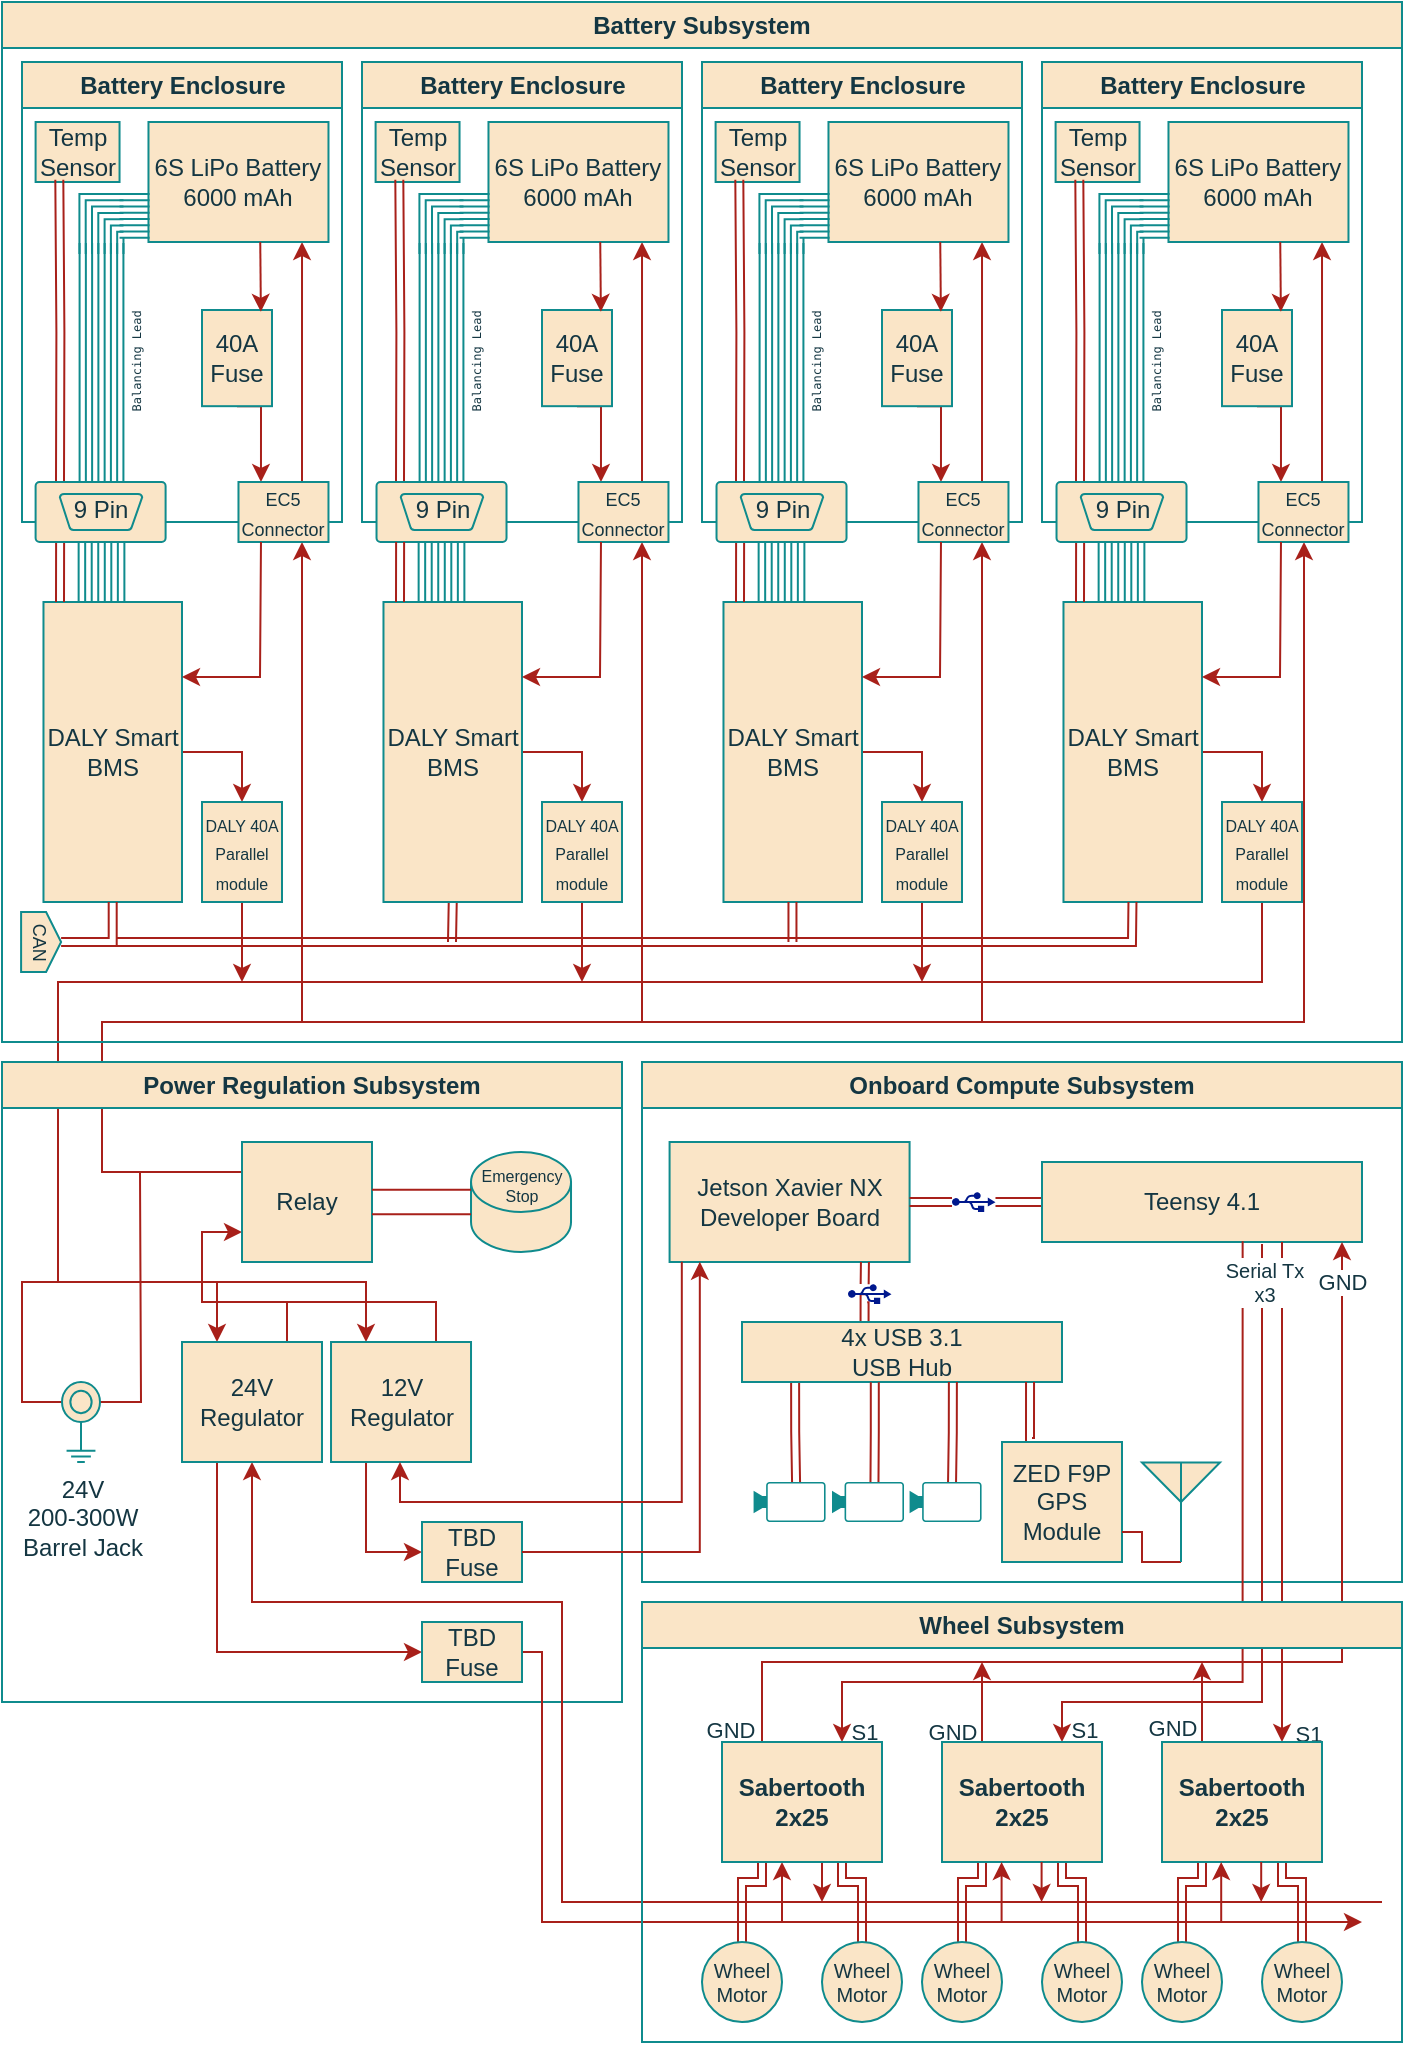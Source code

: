 <mxfile version="24.7.12">
  <diagram name="Page-1" id="U4LzexEA5z4gXmBC9XQn">
    <mxGraphModel dx="1092" dy="549" grid="1" gridSize="10" guides="1" tooltips="1" connect="1" arrows="1" fold="1" page="1" pageScale="1" pageWidth="850" pageHeight="1100" background="#ffffff" math="0" shadow="0">
      <root>
        <mxCell id="0" />
        <mxCell id="1" parent="0" />
        <mxCell id="6z_8afMqLUwwlyAEEc4o-232" style="edgeStyle=orthogonalEdgeStyle;rounded=0;orthogonalLoop=1;jettySize=auto;html=1;exitX=0.5;exitY=1;exitDx=0;exitDy=0;labelBackgroundColor=none;strokeColor=#A8201A;fontColor=default;entryX=0.25;entryY=0;entryDx=0;entryDy=0;" parent="1" source="6z_8afMqLUwwlyAEEc4o-233" target="4kLDl25QIKVFQ8sIAu_H-13" edge="1">
          <mxGeometry relative="1" as="geometry">
            <mxPoint x="100" y="710" as="targetPoint" />
            <Array as="points">
              <mxPoint x="640" y="500" />
              <mxPoint x="38" y="500" />
              <mxPoint x="38" y="650" />
              <mxPoint x="118" y="650" />
            </Array>
          </mxGeometry>
        </mxCell>
        <mxCell id="6z_8afMqLUwwlyAEEc4o-218" style="edgeStyle=orthogonalEdgeStyle;rounded=0;orthogonalLoop=1;jettySize=auto;html=1;labelBackgroundColor=none;strokeColor=#A8201A;fontColor=default;exitX=0;exitY=0.25;exitDx=0;exitDy=0;" parent="1" source="4kLDl25QIKVFQ8sIAu_H-9" target="6z_8afMqLUwwlyAEEc4o-219" edge="1">
          <mxGeometry relative="1" as="geometry">
            <mxPoint x="120" y="620" as="sourcePoint" />
            <Array as="points">
              <mxPoint x="60" y="595" />
              <mxPoint x="60" y="520" />
              <mxPoint x="661" y="520" />
            </Array>
          </mxGeometry>
        </mxCell>
        <mxCell id="4kLDl25QIKVFQ8sIAu_H-2" value="Power Regulation Subsystem" style="swimlane;whiteSpace=wrap;html=1;collapsible=0;labelBackgroundColor=none;fillColor=#FAE5C7;strokeColor=#0F8B8D;fontColor=#143642;" parent="1" vertex="1">
          <mxGeometry x="10" y="540" width="310" height="320" as="geometry" />
        </mxCell>
        <mxCell id="4kLDl25QIKVFQ8sIAu_H-10" style="edgeStyle=orthogonalEdgeStyle;rounded=0;orthogonalLoop=1;jettySize=auto;html=1;strokeColor=#A8201A;fontColor=default;fillColor=#FAE5C7;entryX=0;entryY=0.75;entryDx=0;entryDy=0;exitX=0.75;exitY=0;exitDx=0;exitDy=0;labelBackgroundColor=none;" parent="4kLDl25QIKVFQ8sIAu_H-2" source="4kLDl25QIKVFQ8sIAu_H-13" target="4kLDl25QIKVFQ8sIAu_H-9" edge="1">
          <mxGeometry relative="1" as="geometry">
            <mxPoint x="80" y="130" as="sourcePoint" />
            <Array as="points">
              <mxPoint x="143" y="120" />
              <mxPoint x="100" y="120" />
              <mxPoint x="100" y="85" />
            </Array>
          </mxGeometry>
        </mxCell>
        <mxCell id="4kLDl25QIKVFQ8sIAu_H-9" value="Relay" style="whiteSpace=wrap;html=1;strokeColor=#0F8B8D;fontColor=#143642;fillColor=#FAE5C7;labelBackgroundColor=none;" parent="4kLDl25QIKVFQ8sIAu_H-2" vertex="1">
          <mxGeometry x="120" y="40" width="65" height="60" as="geometry" />
        </mxCell>
        <mxCell id="4kLDl25QIKVFQ8sIAu_H-25" style="edgeStyle=orthogonalEdgeStyle;rounded=0;orthogonalLoop=1;jettySize=auto;html=1;strokeColor=#A8201A;fontColor=default;fillColor=#FAE5C7;entryX=0.5;entryY=1;entryDx=0;entryDy=0;labelBackgroundColor=none;" parent="4kLDl25QIKVFQ8sIAu_H-2" target="4kLDl25QIKVFQ8sIAu_H-13" edge="1">
          <mxGeometry relative="1" as="geometry">
            <mxPoint x="690" y="420" as="sourcePoint" />
            <Array as="points">
              <mxPoint x="680" y="420" />
              <mxPoint x="280" y="420" />
              <mxPoint x="280" y="270" />
              <mxPoint x="125" y="270" />
            </Array>
          </mxGeometry>
        </mxCell>
        <mxCell id="CXnemEisMQlB7KgPm6j0-24" style="edgeStyle=orthogonalEdgeStyle;shape=connector;rounded=0;orthogonalLoop=1;jettySize=auto;html=1;entryX=0;entryY=0.5;entryDx=0;entryDy=0;strokeColor=#A8201A;align=center;verticalAlign=middle;fontFamily=Helvetica;fontSize=11;fontColor=default;labelBackgroundColor=none;endArrow=classic;fillColor=#FAE5C7;exitX=0.25;exitY=1;exitDx=0;exitDy=0;" parent="4kLDl25QIKVFQ8sIAu_H-2" source="4kLDl25QIKVFQ8sIAu_H-13" target="4kLDl25QIKVFQ8sIAu_H-26" edge="1">
          <mxGeometry relative="1" as="geometry">
            <Array as="points">
              <mxPoint x="108" y="295" />
            </Array>
          </mxGeometry>
        </mxCell>
        <mxCell id="4kLDl25QIKVFQ8sIAu_H-13" value="24V Regulator" style="rounded=0;whiteSpace=wrap;html=1;strokeColor=#0F8B8D;fontColor=#143642;fillColor=#FAE5C7;labelBackgroundColor=none;" parent="4kLDl25QIKVFQ8sIAu_H-2" vertex="1">
          <mxGeometry x="90" y="140" width="70" height="60" as="geometry" />
        </mxCell>
        <mxCell id="4kLDl25QIKVFQ8sIAu_H-16" style="edgeStyle=orthogonalEdgeStyle;rounded=0;orthogonalLoop=1;jettySize=auto;html=1;strokeColor=#A8201A;fontColor=default;fillColor=#FAE5C7;endArrow=none;endFill=0;exitX=0.75;exitY=0;exitDx=0;exitDy=0;labelBackgroundColor=none;" parent="4kLDl25QIKVFQ8sIAu_H-2" source="4kLDl25QIKVFQ8sIAu_H-14" edge="1">
          <mxGeometry relative="1" as="geometry">
            <mxPoint x="140" y="120" as="targetPoint" />
            <Array as="points">
              <mxPoint x="217" y="120" />
            </Array>
          </mxGeometry>
        </mxCell>
        <mxCell id="4kLDl25QIKVFQ8sIAu_H-18" style="edgeStyle=orthogonalEdgeStyle;rounded=0;orthogonalLoop=1;jettySize=auto;html=1;strokeColor=#A8201A;fontColor=default;fillColor=#FAE5C7;entryX=0.25;entryY=0;entryDx=0;entryDy=0;labelBackgroundColor=none;" parent="4kLDl25QIKVFQ8sIAu_H-2" target="4kLDl25QIKVFQ8sIAu_H-14" edge="1">
          <mxGeometry relative="1" as="geometry">
            <mxPoint x="107" y="110" as="sourcePoint" />
            <Array as="points">
              <mxPoint x="182" y="110" />
            </Array>
          </mxGeometry>
        </mxCell>
        <mxCell id="4kLDl25QIKVFQ8sIAu_H-28" style="edgeStyle=orthogonalEdgeStyle;rounded=0;orthogonalLoop=1;jettySize=auto;html=1;strokeColor=#A8201A;fontColor=default;fillColor=#FAE5C7;exitX=0.25;exitY=1;exitDx=0;exitDy=0;entryX=0;entryY=0.5;entryDx=0;entryDy=0;labelBackgroundColor=none;" parent="4kLDl25QIKVFQ8sIAu_H-2" source="4kLDl25QIKVFQ8sIAu_H-14" target="4kLDl25QIKVFQ8sIAu_H-29" edge="1">
          <mxGeometry relative="1" as="geometry">
            <mxPoint x="180" y="230" as="targetPoint" />
          </mxGeometry>
        </mxCell>
        <mxCell id="4kLDl25QIKVFQ8sIAu_H-14" value="12V Regulator" style="rounded=0;whiteSpace=wrap;html=1;strokeColor=#0F8B8D;fontColor=#143642;fillColor=#FAE5C7;labelBackgroundColor=none;" parent="4kLDl25QIKVFQ8sIAu_H-2" vertex="1">
          <mxGeometry x="164.51" y="140" width="70" height="60" as="geometry" />
        </mxCell>
        <mxCell id="CXnemEisMQlB7KgPm6j0-25" style="edgeStyle=orthogonalEdgeStyle;shape=connector;rounded=0;orthogonalLoop=1;jettySize=auto;html=1;strokeColor=#A8201A;align=center;verticalAlign=middle;fontFamily=Helvetica;fontSize=11;fontColor=default;labelBackgroundColor=none;endArrow=classic;fillColor=#FAE5C7;" parent="4kLDl25QIKVFQ8sIAu_H-2" source="4kLDl25QIKVFQ8sIAu_H-26" edge="1">
          <mxGeometry relative="1" as="geometry">
            <mxPoint x="680" y="430" as="targetPoint" />
            <Array as="points">
              <mxPoint x="270" y="295" />
              <mxPoint x="270" y="430" />
            </Array>
          </mxGeometry>
        </mxCell>
        <mxCell id="4kLDl25QIKVFQ8sIAu_H-26" value="TBD&lt;div&gt;Fuse&lt;/div&gt;" style="whiteSpace=wrap;html=1;strokeColor=#0F8B8D;fontColor=#143642;fillColor=#FAE5C7;labelBackgroundColor=none;" parent="4kLDl25QIKVFQ8sIAu_H-2" vertex="1">
          <mxGeometry x="210" y="280" width="50" height="30" as="geometry" />
        </mxCell>
        <mxCell id="4kLDl25QIKVFQ8sIAu_H-29" value="TBD&lt;div&gt;Fuse&lt;/div&gt;" style="whiteSpace=wrap;html=1;strokeColor=#0F8B8D;fontColor=#143642;fillColor=#FAE5C7;labelBackgroundColor=none;" parent="4kLDl25QIKVFQ8sIAu_H-2" vertex="1">
          <mxGeometry x="210" y="230" width="50" height="30" as="geometry" />
        </mxCell>
        <mxCell id="4kLDl25QIKVFQ8sIAu_H-21" value="&lt;font style=&quot;font-size: 8px;&quot;&gt;Emergency Stop&lt;/font&gt;" style="shape=cylinder3;whiteSpace=wrap;html=1;boundedLbl=1;backgroundOutline=1;size=15;strokeColor=#0F8B8D;fontColor=#143642;fillColor=#FAE5C7;spacingTop=-41;fontSize=8;labelBackgroundColor=none;" parent="4kLDl25QIKVFQ8sIAu_H-2" vertex="1">
          <mxGeometry x="234.51" y="45" width="50" height="50" as="geometry" />
        </mxCell>
        <mxCell id="4kLDl25QIKVFQ8sIAu_H-11" style="edgeStyle=orthogonalEdgeStyle;rounded=0;orthogonalLoop=1;jettySize=auto;html=1;exitX=1;exitY=0.5;exitDx=0;exitDy=0;strokeColor=#A8201A;fontColor=default;fillColor=#FAE5C7;shape=link;width=12.326;entryX=0;entryY=0.5;entryDx=0;entryDy=0;entryPerimeter=0;labelBackgroundColor=none;" parent="4kLDl25QIKVFQ8sIAu_H-2" source="4kLDl25QIKVFQ8sIAu_H-9" target="4kLDl25QIKVFQ8sIAu_H-21" edge="1">
          <mxGeometry relative="1" as="geometry">
            <mxPoint x="240" y="60" as="targetPoint" />
          </mxGeometry>
        </mxCell>
        <mxCell id="i5OIsY9urdnVdyhrmxkR-5" style="edgeStyle=orthogonalEdgeStyle;rounded=0;orthogonalLoop=1;jettySize=auto;html=1;fontFamily=Helvetica;fontSize=12;fontColor=default;exitX=1;exitY=0.25;exitDx=0;exitDy=0;exitPerimeter=0;endArrow=none;endFill=0;labelBackgroundColor=none;strokeColor=#A8201A;" edge="1" parent="4kLDl25QIKVFQ8sIAu_H-2" source="i5OIsY9urdnVdyhrmxkR-4">
          <mxGeometry relative="1" as="geometry">
            <mxPoint x="69" y="55" as="targetPoint" />
          </mxGeometry>
        </mxCell>
        <mxCell id="i5OIsY9urdnVdyhrmxkR-6" style="edgeStyle=orthogonalEdgeStyle;rounded=0;orthogonalLoop=1;jettySize=auto;html=1;fontFamily=Helvetica;fontSize=12;fontColor=default;strokeColor=#A8201A;endArrow=none;endFill=0;exitX=0;exitY=0.25;exitDx=0;exitDy=0;exitPerimeter=0;labelBackgroundColor=none;" edge="1" parent="4kLDl25QIKVFQ8sIAu_H-2" source="i5OIsY9urdnVdyhrmxkR-4">
          <mxGeometry relative="1" as="geometry">
            <mxPoint x="30" y="110" as="targetPoint" />
            <Array as="points">
              <mxPoint x="10" y="170" />
              <mxPoint x="10" y="110" />
            </Array>
          </mxGeometry>
        </mxCell>
        <mxCell id="i5OIsY9urdnVdyhrmxkR-4" value="24V&lt;div&gt;200-300W&lt;/div&gt;&lt;div&gt;Barrel Jack&lt;/div&gt;" style="pointerEvents=1;verticalLabelPosition=bottom;shadow=0;dashed=0;align=center;html=1;verticalAlign=top;shape=mxgraph.electrical.miscellaneous.shielded_jack_plug;rounded=0;strokeColor=#0F8B8D;fontFamily=Helvetica;fontSize=12;fontColor=#143642;fillColor=#FAE5C7;labelBackgroundColor=none;" vertex="1" parent="4kLDl25QIKVFQ8sIAu_H-2">
          <mxGeometry x="30" y="160" width="19" height="40" as="geometry" />
        </mxCell>
        <mxCell id="CXnemEisMQlB7KgPm6j0-1" value="Onboard Compute Subsystem" style="swimlane;whiteSpace=wrap;html=1;fillColor=#FAE5C7;collapsible=0;strokeWidth=1;strokeColor=#0F8B8D;labelBackgroundColor=none;fontColor=#143642;" parent="1" vertex="1">
          <mxGeometry x="330" y="540" width="380" height="260" as="geometry" />
        </mxCell>
        <mxCell id="CXnemEisMQlB7KgPm6j0-29" style="edgeStyle=orthogonalEdgeStyle;shape=link;rounded=0;orthogonalLoop=1;jettySize=auto;html=1;entryX=0;entryY=0.5;entryDx=0;entryDy=0;strokeColor=#A8201A;align=center;verticalAlign=middle;fontFamily=Helvetica;fontSize=12;fontColor=default;labelBackgroundColor=none;endArrow=classic;fillColor=#FAE5C7;width=4;flowAnimation=0;shadow=0;" parent="CXnemEisMQlB7KgPm6j0-1" source="i5OIsY9urdnVdyhrmxkR-90" target="CXnemEisMQlB7KgPm6j0-28" edge="1">
          <mxGeometry relative="1" as="geometry" />
        </mxCell>
        <mxCell id="CXnemEisMQlB7KgPm6j0-32" value="" style="edgeStyle=orthogonalEdgeStyle;shape=link;rounded=0;orthogonalLoop=1;jettySize=auto;html=1;strokeColor=#A8201A;align=center;verticalAlign=middle;fontFamily=Helvetica;fontSize=12;fontColor=default;labelBackgroundColor=none;endArrow=classic;fillColor=#FAE5C7;exitX=0.444;exitY=0.714;exitDx=0;exitDy=0;entryX=0.383;entryY=0.007;entryDx=0;entryDy=0;exitPerimeter=0;entryPerimeter=0;" parent="CXnemEisMQlB7KgPm6j0-1" source="i5OIsY9urdnVdyhrmxkR-95" target="CXnemEisMQlB7KgPm6j0-31" edge="1">
          <mxGeometry relative="1" as="geometry" />
        </mxCell>
        <mxCell id="CXnemEisMQlB7KgPm6j0-27" value="Jetson Xavier NX Developer Board" style="whiteSpace=wrap;html=1;rounded=0;strokeColor=#0F8B8D;align=center;verticalAlign=middle;fontFamily=Helvetica;fontSize=12;fontColor=#143642;fillColor=#FAE5C7;labelBackgroundColor=none;" parent="CXnemEisMQlB7KgPm6j0-1" vertex="1">
          <mxGeometry x="13.79" y="40" width="120" height="60" as="geometry" />
        </mxCell>
        <mxCell id="i5OIsY9urdnVdyhrmxkR-74" style="edgeStyle=orthogonalEdgeStyle;rounded=0;orthogonalLoop=1;jettySize=auto;html=1;strokeColor=#A8201A;fontColor=#143642;fillColor=#FAE5C7;entryX=0.75;entryY=0;entryDx=0;entryDy=0;" edge="1" parent="CXnemEisMQlB7KgPm6j0-1" target="i5OIsY9urdnVdyhrmxkR-51">
          <mxGeometry relative="1" as="geometry">
            <mxPoint x="210" y="330" as="targetPoint" />
            <mxPoint x="310" y="91" as="sourcePoint" />
            <Array as="points">
              <mxPoint x="310" y="320" />
              <mxPoint x="210" y="320" />
            </Array>
          </mxGeometry>
        </mxCell>
        <mxCell id="i5OIsY9urdnVdyhrmxkR-77" value="S1" style="edgeLabel;html=1;align=center;verticalAlign=middle;resizable=0;points=[];strokeColor=#0F8B8D;fontColor=#143642;fillColor=#FAE5C7;" vertex="1" connectable="0" parent="i5OIsY9urdnVdyhrmxkR-74">
          <mxGeometry x="0.911" y="-3" relative="1" as="geometry">
            <mxPoint x="14" y="9" as="offset" />
          </mxGeometry>
        </mxCell>
        <mxCell id="CXnemEisMQlB7KgPm6j0-28" value="Teensy 4.1" style="rounded=0;whiteSpace=wrap;html=1;strokeColor=#0F8B8D;align=center;verticalAlign=middle;fontFamily=Helvetica;fontSize=12;fontColor=#143642;fillColor=#FAE5C7;labelBackgroundColor=none;" parent="CXnemEisMQlB7KgPm6j0-1" vertex="1">
          <mxGeometry x="200" y="50" width="160" height="40" as="geometry" />
        </mxCell>
        <mxCell id="CXnemEisMQlB7KgPm6j0-33" style="edgeStyle=orthogonalEdgeStyle;shape=link;rounded=0;orthogonalLoop=1;jettySize=auto;html=1;strokeColor=#A8201A;align=center;verticalAlign=middle;fontFamily=Helvetica;fontSize=12;fontColor=default;labelBackgroundColor=none;endArrow=classic;fillColor=#FAE5C7;entryX=0.59;entryY=0;entryDx=0;entryDy=0;entryPerimeter=0;exitX=0.166;exitY=0.964;exitDx=0;exitDy=0;exitPerimeter=0;" parent="CXnemEisMQlB7KgPm6j0-1" edge="1" target="CXnemEisMQlB7KgPm6j0-34" source="CXnemEisMQlB7KgPm6j0-31">
          <mxGeometry relative="1" as="geometry">
            <mxPoint x="70" y="180" as="targetPoint" />
            <mxPoint x="70.018" y="160" as="sourcePoint" />
          </mxGeometry>
        </mxCell>
        <mxCell id="CXnemEisMQlB7KgPm6j0-31" value="4x USB 3.1&lt;div&gt;USB Hub&lt;/div&gt;" style="whiteSpace=wrap;html=1;fillColor=#FAE5C7;strokeColor=#0F8B8D;fontColor=#143642;rounded=0;labelBackgroundColor=none;" parent="CXnemEisMQlB7KgPm6j0-1" vertex="1">
          <mxGeometry x="50" y="130" width="160" height="30" as="geometry" />
        </mxCell>
        <mxCell id="CXnemEisMQlB7KgPm6j0-34" value="" style="points=[[0,0.5,0],[0.19,0.02,0],[0.59,0,0],[0.985,0.02,0],[1,0.5,0],[0.985,0.98,0],[0.59,1,0],[0.19,0.98,0]];verticalLabelPosition=bottom;sketch=0;html=1;verticalAlign=top;aspect=fixed;align=center;pointerEvents=1;shape=mxgraph.cisco19.camera;fillColor=#0f8b8d;strokeColor=none;rounded=0;fontFamily=Helvetica;fontSize=12;fontColor=#143642;strokeWidth=1;perimeterSpacing=0;labelBackgroundColor=#0f8b8d;" parent="CXnemEisMQlB7KgPm6j0-1" vertex="1">
          <mxGeometry x="55.79" y="210" width="36" height="20" as="geometry" />
        </mxCell>
        <mxCell id="CXnemEisMQlB7KgPm6j0-35" style="edgeStyle=orthogonalEdgeStyle;shape=link;rounded=0;orthogonalLoop=1;jettySize=auto;html=1;strokeColor=#A8201A;align=center;verticalAlign=middle;fontFamily=Helvetica;fontSize=12;fontColor=default;labelBackgroundColor=none;endArrow=classic;fillColor=#FAE5C7;entryX=0.59;entryY=0;entryDx=0;entryDy=0;entryPerimeter=0;exitX=0.415;exitY=1.005;exitDx=0;exitDy=0;exitPerimeter=0;" parent="CXnemEisMQlB7KgPm6j0-1" edge="1" target="CXnemEisMQlB7KgPm6j0-36" source="CXnemEisMQlB7KgPm6j0-31">
          <mxGeometry relative="1" as="geometry">
            <mxPoint x="112" y="180" as="targetPoint" />
            <mxPoint x="112.018" y="160" as="sourcePoint" />
          </mxGeometry>
        </mxCell>
        <mxCell id="CXnemEisMQlB7KgPm6j0-36" value="" style="points=[[0,0.5,0],[0.19,0.02,0],[0.59,0,0],[0.985,0.02,0],[1,0.5,0],[0.985,0.98,0],[0.59,1,0],[0.19,0.98,0]];verticalLabelPosition=bottom;sketch=0;html=1;verticalAlign=top;aspect=fixed;align=center;pointerEvents=1;shape=mxgraph.cisco19.camera;fillColor=#0f8b8d;strokeColor=none;rounded=0;fontFamily=Helvetica;fontSize=12;fontColor=#143642;strokeWidth=1;perimeterSpacing=0;labelBackgroundColor=#0f8b8d;" parent="CXnemEisMQlB7KgPm6j0-1" vertex="1">
          <mxGeometry x="95" y="210" width="36" height="20" as="geometry" />
        </mxCell>
        <mxCell id="CXnemEisMQlB7KgPm6j0-37" style="edgeStyle=orthogonalEdgeStyle;shape=link;rounded=0;orthogonalLoop=1;jettySize=auto;html=1;strokeColor=#A8201A;align=center;verticalAlign=middle;fontFamily=Helvetica;fontSize=12;fontColor=default;labelBackgroundColor=none;endArrow=classic;fillColor=#FAE5C7;entryX=0.59;entryY=0;entryDx=0;entryDy=0;entryPerimeter=0;exitX=0.659;exitY=1;exitDx=0;exitDy=0;exitPerimeter=0;" parent="CXnemEisMQlB7KgPm6j0-1" edge="1" target="CXnemEisMQlB7KgPm6j0-38" source="CXnemEisMQlB7KgPm6j0-31">
          <mxGeometry relative="1" as="geometry">
            <mxPoint x="153.79" y="180" as="targetPoint" />
            <mxPoint x="153.808" y="160" as="sourcePoint" />
          </mxGeometry>
        </mxCell>
        <mxCell id="CXnemEisMQlB7KgPm6j0-38" value="" style="points=[[0,0.5,0],[0.19,0.02,0],[0.59,0,0],[0.985,0.02,0],[1,0.5,0],[0.985,0.98,0],[0.59,1,0],[0.19,0.98,0]];verticalLabelPosition=bottom;sketch=0;html=1;verticalAlign=top;aspect=fixed;align=center;pointerEvents=1;shape=mxgraph.cisco19.camera;fillColor=#0f8b8d;strokeColor=none;rounded=0;fontFamily=Helvetica;fontSize=12;fontColor=#143642;strokeWidth=1;perimeterSpacing=0;labelBackgroundColor=#0f8b8d;" parent="CXnemEisMQlB7KgPm6j0-1" vertex="1">
          <mxGeometry x="133.79" y="210" width="36" height="20" as="geometry" />
        </mxCell>
        <mxCell id="CXnemEisMQlB7KgPm6j0-40" style="edgeStyle=orthogonalEdgeStyle;shape=link;rounded=0;orthogonalLoop=1;jettySize=auto;html=1;strokeColor=#A8201A;align=center;verticalAlign=middle;fontFamily=Helvetica;fontSize=12;fontColor=default;labelBackgroundColor=none;endArrow=classic;fillColor=#FAE5C7;entryX=0.25;entryY=0;entryDx=0;entryDy=0;" parent="CXnemEisMQlB7KgPm6j0-1" edge="1" target="i5OIsY9urdnVdyhrmxkR-7">
          <mxGeometry relative="1" as="geometry">
            <mxPoint x="194" y="180" as="targetPoint" />
            <mxPoint x="194.018" y="160" as="sourcePoint" />
            <Array as="points">
              <mxPoint x="194" y="190" />
            </Array>
          </mxGeometry>
        </mxCell>
        <mxCell id="i5OIsY9urdnVdyhrmxkR-7" value="ZED F9P&lt;div&gt;GPS Module&lt;/div&gt;" style="whiteSpace=wrap;html=1;rounded=0;strokeColor=#0F8B8D;align=center;verticalAlign=middle;fontFamily=Helvetica;fontSize=12;fontColor=#143642;fillColor=#FAE5C7;labelBackgroundColor=none;" vertex="1" parent="CXnemEisMQlB7KgPm6j0-1">
          <mxGeometry x="180" y="190" width="60" height="60" as="geometry" />
        </mxCell>
        <mxCell id="i5OIsY9urdnVdyhrmxkR-10" value="" style="edgeStyle=orthogonalEdgeStyle;rounded=0;orthogonalLoop=1;jettySize=auto;html=1;fontFamily=Helvetica;fontSize=12;fontColor=default;exitX=0.5;exitY=1;exitDx=0;exitDy=0;exitPerimeter=0;endArrow=none;endFill=0;entryX=1;entryY=0.75;entryDx=0;entryDy=0;labelBackgroundColor=none;strokeColor=#A8201A;" edge="1" parent="CXnemEisMQlB7KgPm6j0-1" source="i5OIsY9urdnVdyhrmxkR-9" target="i5OIsY9urdnVdyhrmxkR-7">
          <mxGeometry relative="1" as="geometry">
            <mxPoint x="290" y="190" as="targetPoint" />
            <Array as="points">
              <mxPoint x="250" y="250" />
              <mxPoint x="250" y="235" />
            </Array>
          </mxGeometry>
        </mxCell>
        <mxCell id="i5OIsY9urdnVdyhrmxkR-9" value="" style="verticalLabelPosition=bottom;shadow=0;dashed=0;align=center;html=1;verticalAlign=top;shape=mxgraph.electrical.radio.aerial_-_antenna_2;rounded=0;strokeColor=#0F8B8D;fontFamily=Helvetica;fontSize=12;fontColor=#143642;fillColor=#FAE5C7;labelBackgroundColor=none;" vertex="1" parent="CXnemEisMQlB7KgPm6j0-1">
          <mxGeometry x="250" y="200" width="39" height="50" as="geometry" />
        </mxCell>
        <mxCell id="i5OIsY9urdnVdyhrmxkR-91" value="" style="edgeStyle=orthogonalEdgeStyle;shape=link;rounded=0;orthogonalLoop=1;jettySize=auto;html=1;entryX=0;entryY=0.5;entryDx=0;entryDy=0;strokeColor=#A8201A;align=center;verticalAlign=middle;fontFamily=Helvetica;fontSize=12;fontColor=default;labelBackgroundColor=none;endArrow=classic;fillColor=#FAE5C7;width=4;flowAnimation=0;shadow=0;" edge="1" parent="CXnemEisMQlB7KgPm6j0-1" source="CXnemEisMQlB7KgPm6j0-27" target="i5OIsY9urdnVdyhrmxkR-90">
          <mxGeometry relative="1" as="geometry">
            <mxPoint x="464" y="610" as="sourcePoint" />
            <mxPoint x="530" y="610" as="targetPoint" />
          </mxGeometry>
        </mxCell>
        <mxCell id="i5OIsY9urdnVdyhrmxkR-90" value="" style="sketch=0;aspect=fixed;pointerEvents=1;shadow=0;dashed=0;html=1;strokeColor=none;labelPosition=center;verticalLabelPosition=bottom;verticalAlign=top;align=center;fillColor=#00188D;shape=mxgraph.mscae.enterprise.usb;fontColor=#143642;" vertex="1" parent="CXnemEisMQlB7KgPm6j0-1">
          <mxGeometry x="155" y="65" width="21.74" height="10" as="geometry" />
        </mxCell>
        <mxCell id="i5OIsY9urdnVdyhrmxkR-95" value="" style="sketch=0;aspect=fixed;pointerEvents=1;shadow=0;dashed=0;html=1;strokeColor=none;labelPosition=center;verticalLabelPosition=bottom;verticalAlign=top;align=center;fillColor=#00188D;shape=mxgraph.mscae.enterprise.usb;fontColor=#143642;" vertex="1" parent="CXnemEisMQlB7KgPm6j0-1">
          <mxGeometry x="103" y="111" width="21.74" height="10" as="geometry" />
        </mxCell>
        <mxCell id="i5OIsY9urdnVdyhrmxkR-96" value="" style="edgeStyle=orthogonalEdgeStyle;shape=link;rounded=0;orthogonalLoop=1;jettySize=auto;html=1;strokeColor=#A8201A;align=center;verticalAlign=middle;fontFamily=Helvetica;fontSize=12;fontColor=default;labelBackgroundColor=none;endArrow=classic;fillColor=#FAE5C7;exitX=0.814;exitY=1;exitDx=0;exitDy=0;entryX=0.383;entryY=0.007;entryDx=0;entryDy=0;exitPerimeter=0;entryPerimeter=0;" edge="1" parent="CXnemEisMQlB7KgPm6j0-1" source="CXnemEisMQlB7KgPm6j0-27" target="i5OIsY9urdnVdyhrmxkR-95">
          <mxGeometry relative="1" as="geometry">
            <mxPoint x="440" y="640" as="sourcePoint" />
            <mxPoint x="441" y="670" as="targetPoint" />
          </mxGeometry>
        </mxCell>
        <mxCell id="6z_8afMqLUwwlyAEEc4o-169" value="Battery Subsystem" style="swimlane;whiteSpace=wrap;html=1;strokeColor=#0F8B8D;fillColor=#FAE5C7;collapsible=0;labelBackgroundColor=none;fontColor=#143642;" parent="1" vertex="1">
          <mxGeometry x="10" y="10" width="700" height="520" as="geometry" />
        </mxCell>
        <mxCell id="nOU4_NgVh6XaABi12xhm-1" value="Battery Enclosure" style="swimlane;whiteSpace=wrap;html=1;spacingLeft=1;labelBackgroundColor=none;fillColor=#FAE5C7;strokeColor=#0F8B8D;fontColor=#143642;rounded=0;collapsible=0;" parent="6z_8afMqLUwwlyAEEc4o-169" vertex="1">
          <mxGeometry x="10" y="30" width="160" height="230" as="geometry">
            <mxRectangle x="30" y="10" width="140" height="30" as="alternateBounds" />
          </mxGeometry>
        </mxCell>
        <mxCell id="6z_8afMqLUwwlyAEEc4o-11" style="edgeStyle=orthogonalEdgeStyle;rounded=0;orthogonalLoop=1;jettySize=auto;html=1;exitX=0.5;exitY=1;exitDx=0;exitDy=0;entryX=0.25;entryY=0;entryDx=0;entryDy=0;strokeColor=#A8201A;fontColor=default;fillColor=#FAE5C7;labelBackgroundColor=none;" parent="nOU4_NgVh6XaABi12xhm-1" source="6z_8afMqLUwwlyAEEc4o-6" target="nOU4_NgVh6XaABi12xhm-57" edge="1">
          <mxGeometry relative="1" as="geometry" />
        </mxCell>
        <mxCell id="6z_8afMqLUwwlyAEEc4o-12" style="edgeStyle=orthogonalEdgeStyle;rounded=0;orthogonalLoop=1;jettySize=auto;html=1;entryX=0.853;entryY=1;entryDx=0;entryDy=0;entryPerimeter=0;strokeColor=#A8201A;fontColor=default;fillColor=#FAE5C7;labelBackgroundColor=none;" parent="nOU4_NgVh6XaABi12xhm-1" source="nOU4_NgVh6XaABi12xhm-57" target="nOU4_NgVh6XaABi12xhm-2" edge="1">
          <mxGeometry relative="1" as="geometry">
            <mxPoint x="133.2" y="89.04" as="targetPoint" />
            <Array as="points">
              <mxPoint x="140" y="180" />
              <mxPoint x="140" y="180" />
            </Array>
          </mxGeometry>
        </mxCell>
        <mxCell id="nOU4_NgVh6XaABi12xhm-2" value="6S LiPo Battery&lt;div&gt;6000 mAh&lt;/div&gt;" style="rounded=0;whiteSpace=wrap;html=1;labelBackgroundColor=none;fillColor=#FAE5C7;strokeColor=#0F8B8D;fontColor=#143642;" parent="nOU4_NgVh6XaABi12xhm-1" vertex="1">
          <mxGeometry x="63.24" y="30" width="90" height="60" as="geometry" />
        </mxCell>
        <mxCell id="nOU4_NgVh6XaABi12xhm-8" value="&lt;pre style=&quot;font-size: 6px; line-height: 0%;&quot;&gt;Balancing Lead&lt;/pre&gt;" style="verticalLabelPosition=bottom;shadow=0;align=center;html=1;verticalAlign=top;shape=mxgraph.electrical.transmission.8_line_bus;rotation=-90;spacingLeft=0;spacingTop=-6;labelBackgroundColor=none;fillColor=#FAE5C7;strokeColor=#0F8B8D;fontColor=#143642;rounded=0;" parent="nOU4_NgVh6XaABi12xhm-1" vertex="1">
          <mxGeometry x="-20" y="139.26" width="119.51" height="21.91" as="geometry" />
        </mxCell>
        <mxCell id="6z_8afMqLUwwlyAEEc4o-162" style="edgeStyle=orthogonalEdgeStyle;rounded=0;orthogonalLoop=1;jettySize=auto;html=1;labelBackgroundColor=none;strokeColor=#A8201A;fontColor=default;" parent="nOU4_NgVh6XaABi12xhm-1" target="nOU4_NgVh6XaABi12xhm-57" edge="1">
          <mxGeometry relative="1" as="geometry">
            <mxPoint x="140" y="480" as="sourcePoint" />
            <Array as="points">
              <mxPoint x="140" y="350" />
              <mxPoint x="140" y="350" />
            </Array>
          </mxGeometry>
        </mxCell>
        <mxCell id="nOU4_NgVh6XaABi12xhm-57" value="&lt;font style=&quot;font-size: 9px;&quot;&gt;EC5 Connector&lt;/font&gt;" style="whiteSpace=wrap;html=1;strokeColor=#0F8B8D;fontColor=#143642;fillColor=#FAE5C7;rounded=0;labelBackgroundColor=none;" parent="nOU4_NgVh6XaABi12xhm-1" vertex="1">
          <mxGeometry x="108.24" y="210" width="45" height="30" as="geometry" />
        </mxCell>
        <mxCell id="6z_8afMqLUwwlyAEEc4o-6" value="40A Fuse" style="whiteSpace=wrap;html=1;strokeColor=#0F8B8D;fontColor=#143642;fillColor=#FAE5C7;labelBackgroundColor=none;" parent="nOU4_NgVh6XaABi12xhm-1" vertex="1">
          <mxGeometry x="90.0" y="124.0" width="35" height="48.09" as="geometry" />
        </mxCell>
        <mxCell id="6z_8afMqLUwwlyAEEc4o-13" value="" style="verticalLabelPosition=bottom;shadow=0;dashed=0;align=center;html=1;verticalAlign=top;shape=mxgraph.electrical.transmission.eightLineBusElbow;notch=180;strokeColor=#0F8B8D;fontColor=#143642;fillColor=#FAE5C7;rotation=-180;labelBackgroundColor=none;" parent="nOU4_NgVh6XaABi12xhm-1" vertex="1">
          <mxGeometry x="28.71" y="66" width="22.03" height="30" as="geometry" />
        </mxCell>
        <mxCell id="6z_8afMqLUwwlyAEEc4o-15" value="&lt;pre style=&quot;font-size: 6px; line-height: 0%;&quot;&gt;&lt;br&gt;&lt;/pre&gt;" style="verticalLabelPosition=bottom;shadow=0;align=center;html=1;verticalAlign=top;shape=mxgraph.electrical.transmission.8_line_bus;rotation=-180;spacingLeft=0;spacingTop=-6;labelBackgroundColor=none;fillColor=#FAE5C7;strokeColor=#0F8B8D;fontColor=#143642;rounded=0;" parent="nOU4_NgVh6XaABi12xhm-1" vertex="1">
          <mxGeometry x="48.77" y="66" width="15.02" height="21.91" as="geometry" />
        </mxCell>
        <mxCell id="6z_8afMqLUwwlyAEEc4o-3" value="Temp&lt;div&gt;Sensor&lt;/div&gt;" style="whiteSpace=wrap;html=1;labelBackgroundColor=none;fillColor=#FAE5C7;strokeColor=#0F8B8D;fontColor=#143642;" parent="nOU4_NgVh6XaABi12xhm-1" vertex="1">
          <mxGeometry x="6.8" y="30" width="41.97" height="30" as="geometry" />
        </mxCell>
        <mxCell id="6z_8afMqLUwwlyAEEc4o-18" style="edgeStyle=orthogonalEdgeStyle;rounded=0;orthogonalLoop=1;jettySize=auto;html=1;strokeColor=#A8201A;fontColor=default;fillColor=#FAE5C7;shape=link;labelBackgroundColor=none;" parent="nOU4_NgVh6XaABi12xhm-1" edge="1">
          <mxGeometry relative="1" as="geometry">
            <mxPoint x="18.661" y="58.89" as="sourcePoint" />
            <mxPoint x="19" y="210" as="targetPoint" />
            <Array as="points" />
          </mxGeometry>
        </mxCell>
        <mxCell id="6z_8afMqLUwwlyAEEc4o-170" style="edgeStyle=orthogonalEdgeStyle;rounded=0;orthogonalLoop=1;jettySize=auto;html=1;entryX=0.841;entryY=0.019;entryDx=0;entryDy=0;entryPerimeter=0;strokeColor=#A8201A;fontColor=default;fillColor=#FAE5C7;exitX=0.621;exitY=1.001;exitDx=0;exitDy=0;exitPerimeter=0;labelBackgroundColor=none;" parent="nOU4_NgVh6XaABi12xhm-1" source="nOU4_NgVh6XaABi12xhm-2" target="6z_8afMqLUwwlyAEEc4o-6" edge="1">
          <mxGeometry relative="1" as="geometry" />
        </mxCell>
        <mxCell id="6z_8afMqLUwwlyAEEc4o-166" value="" style="edgeStyle=orthogonalEdgeStyle;rounded=0;orthogonalLoop=1;jettySize=auto;html=1;exitX=1;exitY=0.5;exitDx=0;exitDy=0;entryX=0.5;entryY=0;entryDx=0;entryDy=0;labelBackgroundColor=none;strokeColor=#A8201A;fontColor=default;" parent="6z_8afMqLUwwlyAEEc4o-169" source="nOU4_NgVh6XaABi12xhm-118" target="6z_8afMqLUwwlyAEEc4o-165" edge="1">
          <mxGeometry relative="1" as="geometry">
            <Array as="points" />
          </mxGeometry>
        </mxCell>
        <mxCell id="nOU4_NgVh6XaABi12xhm-118" value="DALY Smart BMS" style="whiteSpace=wrap;html=1;strokeColor=#0F8B8D;fontColor=#143642;fillColor=#FAE5C7;labelBackgroundColor=none;" parent="6z_8afMqLUwwlyAEEc4o-169" vertex="1">
          <mxGeometry x="20.74" y="300" width="69.26" height="150" as="geometry" />
        </mxCell>
        <mxCell id="nOU4_NgVh6XaABi12xhm-53" value="&lt;pre style=&quot;font-size: 6px; line-height: 0%;&quot;&gt;&lt;br&gt;&lt;/pre&gt;" style="verticalLabelPosition=bottom;shadow=0;align=center;html=1;verticalAlign=top;shape=mxgraph.electrical.transmission.8_line_bus;rotation=90;spacingLeft=0;spacingTop=-6;labelBackgroundColor=none;fillColor=#FAE5C7;strokeColor=#0F8B8D;fontColor=#143642;rounded=0;" parent="6z_8afMqLUwwlyAEEc4o-169" vertex="1">
          <mxGeometry x="34.55" y="273.71" width="30.41" height="22.87" as="geometry" />
        </mxCell>
        <mxCell id="6z_8afMqLUwwlyAEEc4o-19" style="edgeStyle=elbowEdgeStyle;rounded=0;orthogonalLoop=1;jettySize=auto;html=1;strokeColor=#A8201A;fontColor=default;fillColor=#FAE5C7;shape=link;labelBackgroundColor=none;" parent="6z_8afMqLUwwlyAEEc4o-169" edge="1">
          <mxGeometry relative="1" as="geometry">
            <mxPoint x="29.056" y="270" as="sourcePoint" />
            <mxPoint x="29" y="300" as="targetPoint" />
          </mxGeometry>
        </mxCell>
        <mxCell id="6z_8afMqLUwwlyAEEc4o-20" style="edgeStyle=elbowEdgeStyle;rounded=0;orthogonalLoop=1;jettySize=auto;html=1;entryX=1;entryY=0.25;entryDx=0;entryDy=0;strokeColor=#A8201A;fontColor=default;fillColor=#FAE5C7;labelBackgroundColor=none;exitX=0.25;exitY=1;exitDx=0;exitDy=0;" parent="6z_8afMqLUwwlyAEEc4o-169" source="nOU4_NgVh6XaABi12xhm-57" target="nOU4_NgVh6XaABi12xhm-118" edge="1">
          <mxGeometry relative="1" as="geometry">
            <mxPoint x="130" y="270" as="sourcePoint" />
            <mxPoint x="130" y="341.21" as="targetPoint" />
            <Array as="points">
              <mxPoint x="129" y="310" />
            </Array>
          </mxGeometry>
        </mxCell>
        <mxCell id="nOU4_NgVh6XaABi12xhm-6" value="&lt;p style=&quot;line-height: 105%;&quot;&gt;9 Pin&lt;/p&gt;" style="pointerEvents=1;verticalLabelPosition=bottom;shadow=0;dashed=0;align=center;html=1;verticalAlign=top;shape=mxgraph.electrical.miscellaneous.small_d_connector;horizontal=1;spacingLeft=0;spacingBottom=0;spacing=0;spacingTop=-39;labelBackgroundColor=none;fillColor=#FAE5C7;strokeColor=#0F8B8D;fontColor=#143642;rounded=0;" parent="6z_8afMqLUwwlyAEEc4o-169" vertex="1">
          <mxGeometry x="16.8" y="240" width="65" height="30" as="geometry" />
        </mxCell>
        <mxCell id="6z_8afMqLUwwlyAEEc4o-168" style="edgeStyle=orthogonalEdgeStyle;rounded=0;orthogonalLoop=1;jettySize=auto;html=1;exitX=0.5;exitY=1;exitDx=0;exitDy=0;labelBackgroundColor=none;strokeColor=#A8201A;fontColor=default;" parent="6z_8afMqLUwwlyAEEc4o-169" source="6z_8afMqLUwwlyAEEc4o-165" edge="1">
          <mxGeometry relative="1" as="geometry">
            <mxPoint x="120" y="490" as="targetPoint" />
          </mxGeometry>
        </mxCell>
        <mxCell id="6z_8afMqLUwwlyAEEc4o-165" value="&lt;font style=&quot;font-size: 8px;&quot;&gt;DALY 40A Parallel module&lt;/font&gt;" style="whiteSpace=wrap;html=1;fillColor=#FAE5C7;strokeColor=#0F8B8D;fontColor=#143642;labelBackgroundColor=none;" parent="6z_8afMqLUwwlyAEEc4o-169" vertex="1">
          <mxGeometry x="100" y="400" width="40" height="50" as="geometry" />
        </mxCell>
        <mxCell id="6z_8afMqLUwwlyAEEc4o-171" value="Battery Enclosure" style="swimlane;whiteSpace=wrap;html=1;spacingLeft=1;labelBackgroundColor=none;fillColor=#FAE5C7;strokeColor=#0F8B8D;fontColor=#143642;rounded=0;collapsible=0;" parent="6z_8afMqLUwwlyAEEc4o-169" vertex="1">
          <mxGeometry x="180" y="30" width="160" height="230" as="geometry">
            <mxRectangle x="30" y="10" width="140" height="30" as="alternateBounds" />
          </mxGeometry>
        </mxCell>
        <mxCell id="6z_8afMqLUwwlyAEEc4o-172" style="edgeStyle=orthogonalEdgeStyle;rounded=0;orthogonalLoop=1;jettySize=auto;html=1;exitX=0.5;exitY=1;exitDx=0;exitDy=0;entryX=0.25;entryY=0;entryDx=0;entryDy=0;strokeColor=#A8201A;fontColor=default;fillColor=#FAE5C7;labelBackgroundColor=none;" parent="6z_8afMqLUwwlyAEEc4o-171" source="6z_8afMqLUwwlyAEEc4o-178" target="6z_8afMqLUwwlyAEEc4o-177" edge="1">
          <mxGeometry relative="1" as="geometry" />
        </mxCell>
        <mxCell id="6z_8afMqLUwwlyAEEc4o-173" style="edgeStyle=orthogonalEdgeStyle;rounded=0;orthogonalLoop=1;jettySize=auto;html=1;entryX=0.853;entryY=1;entryDx=0;entryDy=0;entryPerimeter=0;strokeColor=#A8201A;fontColor=default;fillColor=#FAE5C7;labelBackgroundColor=none;" parent="6z_8afMqLUwwlyAEEc4o-171" source="6z_8afMqLUwwlyAEEc4o-177" target="6z_8afMqLUwwlyAEEc4o-174" edge="1">
          <mxGeometry relative="1" as="geometry">
            <mxPoint x="133.2" y="89.04" as="targetPoint" />
            <Array as="points">
              <mxPoint x="140" y="180" />
              <mxPoint x="140" y="180" />
            </Array>
          </mxGeometry>
        </mxCell>
        <mxCell id="6z_8afMqLUwwlyAEEc4o-174" value="6S LiPo Battery&lt;div&gt;6000 mAh&lt;/div&gt;" style="rounded=0;whiteSpace=wrap;html=1;labelBackgroundColor=none;fillColor=#FAE5C7;strokeColor=#0F8B8D;fontColor=#143642;" parent="6z_8afMqLUwwlyAEEc4o-171" vertex="1">
          <mxGeometry x="63.24" y="30" width="90" height="60" as="geometry" />
        </mxCell>
        <mxCell id="6z_8afMqLUwwlyAEEc4o-175" value="&lt;pre style=&quot;font-size: 6px; line-height: 0%;&quot;&gt;Balancing Lead&lt;/pre&gt;" style="verticalLabelPosition=bottom;shadow=0;align=center;html=1;verticalAlign=top;shape=mxgraph.electrical.transmission.8_line_bus;rotation=-90;spacingLeft=0;spacingTop=-6;labelBackgroundColor=none;fillColor=#FAE5C7;strokeColor=#0F8B8D;fontColor=#143642;rounded=0;" parent="6z_8afMqLUwwlyAEEc4o-171" vertex="1">
          <mxGeometry x="-20" y="139.26" width="119.51" height="21.91" as="geometry" />
        </mxCell>
        <mxCell id="6z_8afMqLUwwlyAEEc4o-176" style="edgeStyle=orthogonalEdgeStyle;rounded=0;orthogonalLoop=1;jettySize=auto;html=1;labelBackgroundColor=none;strokeColor=#A8201A;fontColor=default;" parent="6z_8afMqLUwwlyAEEc4o-171" target="6z_8afMqLUwwlyAEEc4o-177" edge="1">
          <mxGeometry relative="1" as="geometry">
            <mxPoint x="140" y="480" as="sourcePoint" />
            <Array as="points">
              <mxPoint x="140" y="350" />
              <mxPoint x="140" y="350" />
            </Array>
          </mxGeometry>
        </mxCell>
        <mxCell id="6z_8afMqLUwwlyAEEc4o-177" value="&lt;font style=&quot;font-size: 9px;&quot;&gt;EC5 Connector&lt;/font&gt;" style="whiteSpace=wrap;html=1;strokeColor=#0F8B8D;fontColor=#143642;fillColor=#FAE5C7;rounded=0;labelBackgroundColor=none;" parent="6z_8afMqLUwwlyAEEc4o-171" vertex="1">
          <mxGeometry x="108.24" y="210" width="45" height="30" as="geometry" />
        </mxCell>
        <mxCell id="6z_8afMqLUwwlyAEEc4o-178" value="40A Fuse" style="whiteSpace=wrap;html=1;strokeColor=#0F8B8D;fontColor=#143642;fillColor=#FAE5C7;labelBackgroundColor=none;" parent="6z_8afMqLUwwlyAEEc4o-171" vertex="1">
          <mxGeometry x="90.0" y="124.0" width="35" height="48.09" as="geometry" />
        </mxCell>
        <mxCell id="6z_8afMqLUwwlyAEEc4o-179" value="" style="verticalLabelPosition=bottom;shadow=0;dashed=0;align=center;html=1;verticalAlign=top;shape=mxgraph.electrical.transmission.eightLineBusElbow;notch=180;strokeColor=#0F8B8D;fontColor=#143642;fillColor=#FAE5C7;rotation=-180;labelBackgroundColor=none;" parent="6z_8afMqLUwwlyAEEc4o-171" vertex="1">
          <mxGeometry x="28.71" y="66" width="22.03" height="30" as="geometry" />
        </mxCell>
        <mxCell id="6z_8afMqLUwwlyAEEc4o-180" value="&lt;pre style=&quot;font-size: 6px; line-height: 0%;&quot;&gt;&lt;br&gt;&lt;/pre&gt;" style="verticalLabelPosition=bottom;shadow=0;align=center;html=1;verticalAlign=top;shape=mxgraph.electrical.transmission.8_line_bus;rotation=-180;spacingLeft=0;spacingTop=-6;labelBackgroundColor=none;fillColor=#FAE5C7;strokeColor=#0F8B8D;fontColor=#143642;rounded=0;" parent="6z_8afMqLUwwlyAEEc4o-171" vertex="1">
          <mxGeometry x="48.77" y="66" width="15.02" height="21.91" as="geometry" />
        </mxCell>
        <mxCell id="6z_8afMqLUwwlyAEEc4o-181" value="Temp&lt;div&gt;Sensor&lt;/div&gt;" style="whiteSpace=wrap;html=1;labelBackgroundColor=none;fillColor=#FAE5C7;strokeColor=#0F8B8D;fontColor=#143642;" parent="6z_8afMqLUwwlyAEEc4o-171" vertex="1">
          <mxGeometry x="6.8" y="30" width="41.97" height="30" as="geometry" />
        </mxCell>
        <mxCell id="6z_8afMqLUwwlyAEEc4o-182" style="edgeStyle=orthogonalEdgeStyle;rounded=0;orthogonalLoop=1;jettySize=auto;html=1;strokeColor=#A8201A;fontColor=default;fillColor=#FAE5C7;shape=link;labelBackgroundColor=none;" parent="6z_8afMqLUwwlyAEEc4o-171" edge="1">
          <mxGeometry relative="1" as="geometry">
            <mxPoint x="18.661" y="58.89" as="sourcePoint" />
            <mxPoint x="19" y="210" as="targetPoint" />
            <Array as="points" />
          </mxGeometry>
        </mxCell>
        <mxCell id="6z_8afMqLUwwlyAEEc4o-183" style="edgeStyle=orthogonalEdgeStyle;rounded=0;orthogonalLoop=1;jettySize=auto;html=1;entryX=0.841;entryY=0.019;entryDx=0;entryDy=0;entryPerimeter=0;strokeColor=#A8201A;fontColor=default;fillColor=#FAE5C7;exitX=0.621;exitY=1.001;exitDx=0;exitDy=0;exitPerimeter=0;labelBackgroundColor=none;" parent="6z_8afMqLUwwlyAEEc4o-171" source="6z_8afMqLUwwlyAEEc4o-174" target="6z_8afMqLUwwlyAEEc4o-178" edge="1">
          <mxGeometry relative="1" as="geometry" />
        </mxCell>
        <mxCell id="CXnemEisMQlB7KgPm6j0-4" value="&lt;p style=&quot;line-height: 105%;&quot;&gt;9 Pin&lt;/p&gt;" style="pointerEvents=1;verticalLabelPosition=bottom;shadow=0;dashed=0;align=center;html=1;verticalAlign=top;shape=mxgraph.electrical.miscellaneous.small_d_connector;horizontal=1;spacingLeft=0;spacingBottom=0;spacing=0;spacingTop=-39;labelBackgroundColor=none;fillColor=#FAE5C7;strokeColor=#0F8B8D;fontColor=#143642;rounded=0;" parent="6z_8afMqLUwwlyAEEc4o-171" vertex="1">
          <mxGeometry x="7.26" y="210" width="65" height="30" as="geometry" />
        </mxCell>
        <mxCell id="6z_8afMqLUwwlyAEEc4o-184" value="" style="edgeStyle=orthogonalEdgeStyle;rounded=0;orthogonalLoop=1;jettySize=auto;html=1;exitX=1;exitY=0.5;exitDx=0;exitDy=0;entryX=0.5;entryY=0;entryDx=0;entryDy=0;labelBackgroundColor=none;strokeColor=#A8201A;fontColor=default;" parent="6z_8afMqLUwwlyAEEc4o-169" source="6z_8afMqLUwwlyAEEc4o-185" target="6z_8afMqLUwwlyAEEc4o-191" edge="1">
          <mxGeometry relative="1" as="geometry">
            <Array as="points" />
          </mxGeometry>
        </mxCell>
        <mxCell id="5vFk3YhiuI77391CFOQ8-2" style="edgeStyle=none;curved=1;rounded=0;orthogonalLoop=1;jettySize=auto;html=1;fontFamily=Architects Daughter;fontSource=https%3A%2F%2Ffonts.googleapis.com%2Fcss%3Ffamily%3DArchitects%2BDaughter;fontSize=16;endArrow=open;sourcePerimeterSpacing=8;targetPerimeterSpacing=8;shape=link;entryX=0.5;entryY=1;entryDx=0;entryDy=0;labelBackgroundColor=none;strokeColor=#A8201A;fontColor=default;" parent="6z_8afMqLUwwlyAEEc4o-169" target="6z_8afMqLUwwlyAEEc4o-185" edge="1">
          <mxGeometry relative="1" as="geometry">
            <mxPoint x="230" y="480" as="targetPoint" />
            <mxPoint x="225" y="470" as="sourcePoint" />
          </mxGeometry>
        </mxCell>
        <mxCell id="6z_8afMqLUwwlyAEEc4o-185" value="DALY Smart BMS" style="whiteSpace=wrap;html=1;strokeColor=#0F8B8D;fontColor=#143642;fillColor=#FAE5C7;labelBackgroundColor=none;" parent="6z_8afMqLUwwlyAEEc4o-169" vertex="1">
          <mxGeometry x="190.74" y="300" width="69.26" height="150" as="geometry" />
        </mxCell>
        <mxCell id="6z_8afMqLUwwlyAEEc4o-186" value="&lt;pre style=&quot;font-size: 6px; line-height: 0%;&quot;&gt;&lt;br&gt;&lt;/pre&gt;" style="verticalLabelPosition=bottom;shadow=0;align=center;html=1;verticalAlign=top;shape=mxgraph.electrical.transmission.8_line_bus;rotation=90;spacingLeft=0;spacingTop=-6;labelBackgroundColor=none;fillColor=#FAE5C7;strokeColor=#0F8B8D;fontColor=#143642;rounded=0;" parent="6z_8afMqLUwwlyAEEc4o-169" vertex="1">
          <mxGeometry x="204.55" y="273.71" width="30.41" height="22.87" as="geometry" />
        </mxCell>
        <mxCell id="6z_8afMqLUwwlyAEEc4o-187" style="edgeStyle=elbowEdgeStyle;rounded=0;orthogonalLoop=1;jettySize=auto;html=1;strokeColor=#A8201A;fontColor=default;fillColor=#FAE5C7;shape=link;labelBackgroundColor=none;" parent="6z_8afMqLUwwlyAEEc4o-169" edge="1">
          <mxGeometry relative="1" as="geometry">
            <mxPoint x="199.056" y="270" as="sourcePoint" />
            <mxPoint x="199" y="300" as="targetPoint" />
          </mxGeometry>
        </mxCell>
        <mxCell id="6z_8afMqLUwwlyAEEc4o-188" style="edgeStyle=elbowEdgeStyle;rounded=0;orthogonalLoop=1;jettySize=auto;html=1;entryX=1;entryY=0.25;entryDx=0;entryDy=0;strokeColor=#A8201A;fontColor=default;fillColor=#FAE5C7;labelBackgroundColor=none;exitX=0.25;exitY=1;exitDx=0;exitDy=0;" parent="6z_8afMqLUwwlyAEEc4o-169" source="6z_8afMqLUwwlyAEEc4o-177" target="6z_8afMqLUwwlyAEEc4o-185" edge="1">
          <mxGeometry relative="1" as="geometry">
            <mxPoint x="300" y="270" as="sourcePoint" />
            <mxPoint x="300" y="341.21" as="targetPoint" />
            <Array as="points">
              <mxPoint x="299" y="310" />
            </Array>
          </mxGeometry>
        </mxCell>
        <mxCell id="6z_8afMqLUwwlyAEEc4o-190" style="edgeStyle=orthogonalEdgeStyle;rounded=0;orthogonalLoop=1;jettySize=auto;html=1;exitX=0.5;exitY=1;exitDx=0;exitDy=0;labelBackgroundColor=none;strokeColor=#A8201A;fontColor=default;" parent="6z_8afMqLUwwlyAEEc4o-169" source="6z_8afMqLUwwlyAEEc4o-191" edge="1">
          <mxGeometry relative="1" as="geometry">
            <mxPoint x="290" y="490" as="targetPoint" />
          </mxGeometry>
        </mxCell>
        <mxCell id="6z_8afMqLUwwlyAEEc4o-191" value="&lt;font style=&quot;font-size: 8px;&quot;&gt;DALY 40A Parallel module&lt;/font&gt;" style="whiteSpace=wrap;html=1;fillColor=#FAE5C7;strokeColor=#0F8B8D;fontColor=#143642;labelBackgroundColor=none;" parent="6z_8afMqLUwwlyAEEc4o-169" vertex="1">
          <mxGeometry x="270" y="400" width="40" height="50" as="geometry" />
        </mxCell>
        <mxCell id="6z_8afMqLUwwlyAEEc4o-192" value="Battery Enclosure" style="swimlane;whiteSpace=wrap;html=1;spacingLeft=1;labelBackgroundColor=none;fillColor=#FAE5C7;strokeColor=#0F8B8D;fontColor=#143642;rounded=0;collapsible=0;" parent="6z_8afMqLUwwlyAEEc4o-169" vertex="1">
          <mxGeometry x="350" y="30" width="160" height="230" as="geometry">
            <mxRectangle x="30" y="10" width="140" height="30" as="alternateBounds" />
          </mxGeometry>
        </mxCell>
        <mxCell id="6z_8afMqLUwwlyAEEc4o-193" style="edgeStyle=orthogonalEdgeStyle;rounded=0;orthogonalLoop=1;jettySize=auto;html=1;exitX=0.5;exitY=1;exitDx=0;exitDy=0;entryX=0.25;entryY=0;entryDx=0;entryDy=0;strokeColor=#A8201A;fontColor=default;fillColor=#FAE5C7;labelBackgroundColor=none;" parent="6z_8afMqLUwwlyAEEc4o-192" source="6z_8afMqLUwwlyAEEc4o-199" target="6z_8afMqLUwwlyAEEc4o-198" edge="1">
          <mxGeometry relative="1" as="geometry" />
        </mxCell>
        <mxCell id="6z_8afMqLUwwlyAEEc4o-194" style="edgeStyle=orthogonalEdgeStyle;rounded=0;orthogonalLoop=1;jettySize=auto;html=1;entryX=0.853;entryY=1;entryDx=0;entryDy=0;entryPerimeter=0;strokeColor=#A8201A;fontColor=default;fillColor=#FAE5C7;labelBackgroundColor=none;" parent="6z_8afMqLUwwlyAEEc4o-192" source="6z_8afMqLUwwlyAEEc4o-198" target="6z_8afMqLUwwlyAEEc4o-195" edge="1">
          <mxGeometry relative="1" as="geometry">
            <mxPoint x="133.2" y="89.04" as="targetPoint" />
            <Array as="points">
              <mxPoint x="140" y="180" />
              <mxPoint x="140" y="180" />
            </Array>
          </mxGeometry>
        </mxCell>
        <mxCell id="6z_8afMqLUwwlyAEEc4o-195" value="6S LiPo Battery&lt;div&gt;6000 mAh&lt;/div&gt;" style="rounded=0;whiteSpace=wrap;html=1;labelBackgroundColor=none;fillColor=#FAE5C7;strokeColor=#0F8B8D;fontColor=#143642;" parent="6z_8afMqLUwwlyAEEc4o-192" vertex="1">
          <mxGeometry x="63.24" y="30" width="90" height="60" as="geometry" />
        </mxCell>
        <mxCell id="6z_8afMqLUwwlyAEEc4o-196" value="&lt;pre style=&quot;font-size: 6px; line-height: 0%;&quot;&gt;Balancing Lead&lt;/pre&gt;" style="verticalLabelPosition=bottom;shadow=0;align=center;html=1;verticalAlign=top;shape=mxgraph.electrical.transmission.8_line_bus;rotation=-90;spacingLeft=0;spacingTop=-6;labelBackgroundColor=none;fillColor=#FAE5C7;strokeColor=#0F8B8D;fontColor=#143642;rounded=0;" parent="6z_8afMqLUwwlyAEEc4o-192" vertex="1">
          <mxGeometry x="-20" y="139.26" width="119.51" height="21.91" as="geometry" />
        </mxCell>
        <mxCell id="6z_8afMqLUwwlyAEEc4o-197" style="edgeStyle=orthogonalEdgeStyle;rounded=0;orthogonalLoop=1;jettySize=auto;html=1;labelBackgroundColor=none;strokeColor=#A8201A;fontColor=default;" parent="6z_8afMqLUwwlyAEEc4o-192" target="6z_8afMqLUwwlyAEEc4o-198" edge="1">
          <mxGeometry relative="1" as="geometry">
            <mxPoint x="140" y="480" as="sourcePoint" />
            <Array as="points">
              <mxPoint x="140" y="350" />
              <mxPoint x="140" y="350" />
            </Array>
          </mxGeometry>
        </mxCell>
        <mxCell id="6z_8afMqLUwwlyAEEc4o-198" value="&lt;font style=&quot;font-size: 9px;&quot;&gt;EC5 Connector&lt;/font&gt;" style="whiteSpace=wrap;html=1;strokeColor=#0F8B8D;fontColor=#143642;fillColor=#FAE5C7;rounded=0;labelBackgroundColor=none;" parent="6z_8afMqLUwwlyAEEc4o-192" vertex="1">
          <mxGeometry x="108.24" y="210" width="45" height="30" as="geometry" />
        </mxCell>
        <mxCell id="6z_8afMqLUwwlyAEEc4o-199" value="40A Fuse" style="whiteSpace=wrap;html=1;strokeColor=#0F8B8D;fontColor=#143642;fillColor=#FAE5C7;labelBackgroundColor=none;" parent="6z_8afMqLUwwlyAEEc4o-192" vertex="1">
          <mxGeometry x="90.0" y="124.0" width="35" height="48.09" as="geometry" />
        </mxCell>
        <mxCell id="6z_8afMqLUwwlyAEEc4o-200" value="" style="verticalLabelPosition=bottom;shadow=0;dashed=0;align=center;html=1;verticalAlign=top;shape=mxgraph.electrical.transmission.eightLineBusElbow;notch=180;strokeColor=#0F8B8D;fontColor=#143642;fillColor=#FAE5C7;rotation=-180;labelBackgroundColor=none;" parent="6z_8afMqLUwwlyAEEc4o-192" vertex="1">
          <mxGeometry x="28.71" y="66" width="22.03" height="30" as="geometry" />
        </mxCell>
        <mxCell id="6z_8afMqLUwwlyAEEc4o-201" value="&lt;pre style=&quot;font-size: 6px; line-height: 0%;&quot;&gt;&lt;br&gt;&lt;/pre&gt;" style="verticalLabelPosition=bottom;shadow=0;align=center;html=1;verticalAlign=top;shape=mxgraph.electrical.transmission.8_line_bus;rotation=-180;spacingLeft=0;spacingTop=-6;labelBackgroundColor=none;fillColor=#FAE5C7;strokeColor=#0F8B8D;fontColor=#143642;rounded=0;" parent="6z_8afMqLUwwlyAEEc4o-192" vertex="1">
          <mxGeometry x="48.77" y="66" width="15.02" height="21.91" as="geometry" />
        </mxCell>
        <mxCell id="6z_8afMqLUwwlyAEEc4o-202" value="Temp&lt;div&gt;Sensor&lt;/div&gt;" style="whiteSpace=wrap;html=1;labelBackgroundColor=none;fillColor=#FAE5C7;strokeColor=#0F8B8D;fontColor=#143642;" parent="6z_8afMqLUwwlyAEEc4o-192" vertex="1">
          <mxGeometry x="6.8" y="30" width="41.97" height="30" as="geometry" />
        </mxCell>
        <mxCell id="6z_8afMqLUwwlyAEEc4o-203" style="edgeStyle=orthogonalEdgeStyle;rounded=0;orthogonalLoop=1;jettySize=auto;html=1;strokeColor=#A8201A;fontColor=default;fillColor=#FAE5C7;shape=link;labelBackgroundColor=none;" parent="6z_8afMqLUwwlyAEEc4o-192" edge="1">
          <mxGeometry relative="1" as="geometry">
            <mxPoint x="18.661" y="58.89" as="sourcePoint" />
            <mxPoint x="19" y="210" as="targetPoint" />
            <Array as="points" />
          </mxGeometry>
        </mxCell>
        <mxCell id="6z_8afMqLUwwlyAEEc4o-204" style="edgeStyle=orthogonalEdgeStyle;rounded=0;orthogonalLoop=1;jettySize=auto;html=1;entryX=0.841;entryY=0.019;entryDx=0;entryDy=0;entryPerimeter=0;strokeColor=#A8201A;fontColor=default;fillColor=#FAE5C7;exitX=0.621;exitY=1.001;exitDx=0;exitDy=0;exitPerimeter=0;labelBackgroundColor=none;" parent="6z_8afMqLUwwlyAEEc4o-192" source="6z_8afMqLUwwlyAEEc4o-195" target="6z_8afMqLUwwlyAEEc4o-199" edge="1">
          <mxGeometry relative="1" as="geometry" />
        </mxCell>
        <mxCell id="6z_8afMqLUwwlyAEEc4o-205" value="" style="edgeStyle=orthogonalEdgeStyle;rounded=0;orthogonalLoop=1;jettySize=auto;html=1;exitX=1;exitY=0.5;exitDx=0;exitDy=0;entryX=0.5;entryY=0;entryDx=0;entryDy=0;labelBackgroundColor=none;strokeColor=#A8201A;fontColor=default;" parent="6z_8afMqLUwwlyAEEc4o-169" source="6z_8afMqLUwwlyAEEc4o-206" target="6z_8afMqLUwwlyAEEc4o-212" edge="1">
          <mxGeometry relative="1" as="geometry">
            <Array as="points" />
          </mxGeometry>
        </mxCell>
        <mxCell id="6z_8afMqLUwwlyAEEc4o-206" value="DALY Smart BMS" style="whiteSpace=wrap;html=1;strokeColor=#0F8B8D;fontColor=#143642;fillColor=#FAE5C7;labelBackgroundColor=none;" parent="6z_8afMqLUwwlyAEEc4o-169" vertex="1">
          <mxGeometry x="360.74" y="300" width="69.26" height="150" as="geometry" />
        </mxCell>
        <mxCell id="6z_8afMqLUwwlyAEEc4o-207" value="&lt;pre style=&quot;font-size: 6px; line-height: 0%;&quot;&gt;&lt;br&gt;&lt;/pre&gt;" style="verticalLabelPosition=bottom;shadow=0;align=center;html=1;verticalAlign=top;shape=mxgraph.electrical.transmission.8_line_bus;rotation=90;spacingLeft=0;spacingTop=-6;labelBackgroundColor=none;fillColor=#FAE5C7;strokeColor=#0F8B8D;fontColor=#143642;rounded=0;" parent="6z_8afMqLUwwlyAEEc4o-169" vertex="1">
          <mxGeometry x="374.55" y="273.71" width="30.41" height="22.87" as="geometry" />
        </mxCell>
        <mxCell id="6z_8afMqLUwwlyAEEc4o-208" style="edgeStyle=elbowEdgeStyle;rounded=0;orthogonalLoop=1;jettySize=auto;html=1;strokeColor=#A8201A;fontColor=default;fillColor=#FAE5C7;shape=link;labelBackgroundColor=none;" parent="6z_8afMqLUwwlyAEEc4o-169" edge="1">
          <mxGeometry relative="1" as="geometry">
            <mxPoint x="369.056" y="270" as="sourcePoint" />
            <mxPoint x="369" y="300" as="targetPoint" />
          </mxGeometry>
        </mxCell>
        <mxCell id="6z_8afMqLUwwlyAEEc4o-209" style="edgeStyle=elbowEdgeStyle;rounded=0;orthogonalLoop=1;jettySize=auto;html=1;entryX=1;entryY=0.25;entryDx=0;entryDy=0;strokeColor=#A8201A;fontColor=default;fillColor=#FAE5C7;labelBackgroundColor=none;exitX=0.25;exitY=1;exitDx=0;exitDy=0;" parent="6z_8afMqLUwwlyAEEc4o-169" source="6z_8afMqLUwwlyAEEc4o-198" target="6z_8afMqLUwwlyAEEc4o-206" edge="1">
          <mxGeometry relative="1" as="geometry">
            <mxPoint x="470" y="270" as="sourcePoint" />
            <mxPoint x="470" y="341.21" as="targetPoint" />
            <Array as="points">
              <mxPoint x="469" y="310" />
            </Array>
          </mxGeometry>
        </mxCell>
        <mxCell id="6z_8afMqLUwwlyAEEc4o-211" style="edgeStyle=orthogonalEdgeStyle;rounded=0;orthogonalLoop=1;jettySize=auto;html=1;exitX=0.5;exitY=1;exitDx=0;exitDy=0;labelBackgroundColor=none;strokeColor=#A8201A;fontColor=default;" parent="6z_8afMqLUwwlyAEEc4o-169" source="6z_8afMqLUwwlyAEEc4o-212" edge="1">
          <mxGeometry relative="1" as="geometry">
            <mxPoint x="460" y="490" as="targetPoint" />
          </mxGeometry>
        </mxCell>
        <mxCell id="6z_8afMqLUwwlyAEEc4o-212" value="&lt;font style=&quot;font-size: 8px;&quot;&gt;DALY 40A Parallel module&lt;/font&gt;" style="whiteSpace=wrap;html=1;fillColor=#FAE5C7;strokeColor=#0F8B8D;fontColor=#143642;labelBackgroundColor=none;" parent="6z_8afMqLUwwlyAEEc4o-169" vertex="1">
          <mxGeometry x="440" y="400" width="40" height="50" as="geometry" />
        </mxCell>
        <mxCell id="6z_8afMqLUwwlyAEEc4o-213" value="Battery Enclosure" style="swimlane;whiteSpace=wrap;html=1;spacingLeft=1;labelBackgroundColor=none;fillColor=#FAE5C7;strokeColor=#0F8B8D;fontColor=#143642;rounded=0;collapsible=0;" parent="6z_8afMqLUwwlyAEEc4o-169" vertex="1">
          <mxGeometry x="520" y="30" width="160" height="230" as="geometry">
            <mxRectangle x="30" y="10" width="140" height="30" as="alternateBounds" />
          </mxGeometry>
        </mxCell>
        <mxCell id="6z_8afMqLUwwlyAEEc4o-214" style="edgeStyle=orthogonalEdgeStyle;rounded=0;orthogonalLoop=1;jettySize=auto;html=1;exitX=0.5;exitY=1;exitDx=0;exitDy=0;entryX=0.25;entryY=0;entryDx=0;entryDy=0;strokeColor=#A8201A;fontColor=default;fillColor=#FAE5C7;labelBackgroundColor=none;" parent="6z_8afMqLUwwlyAEEc4o-213" source="6z_8afMqLUwwlyAEEc4o-220" target="6z_8afMqLUwwlyAEEc4o-219" edge="1">
          <mxGeometry relative="1" as="geometry" />
        </mxCell>
        <mxCell id="6z_8afMqLUwwlyAEEc4o-215" style="edgeStyle=orthogonalEdgeStyle;rounded=0;orthogonalLoop=1;jettySize=auto;html=1;entryX=0.853;entryY=1;entryDx=0;entryDy=0;entryPerimeter=0;strokeColor=#A8201A;fontColor=default;fillColor=#FAE5C7;labelBackgroundColor=none;" parent="6z_8afMqLUwwlyAEEc4o-213" source="6z_8afMqLUwwlyAEEc4o-219" target="6z_8afMqLUwwlyAEEc4o-216" edge="1">
          <mxGeometry relative="1" as="geometry">
            <mxPoint x="133.2" y="89.04" as="targetPoint" />
            <Array as="points">
              <mxPoint x="140" y="180" />
              <mxPoint x="140" y="180" />
            </Array>
          </mxGeometry>
        </mxCell>
        <mxCell id="6z_8afMqLUwwlyAEEc4o-216" value="6S LiPo Battery&lt;div&gt;6000 mAh&lt;/div&gt;" style="rounded=0;whiteSpace=wrap;html=1;labelBackgroundColor=none;fillColor=#FAE5C7;strokeColor=#0F8B8D;fontColor=#143642;" parent="6z_8afMqLUwwlyAEEc4o-213" vertex="1">
          <mxGeometry x="63.24" y="30" width="90" height="60" as="geometry" />
        </mxCell>
        <mxCell id="6z_8afMqLUwwlyAEEc4o-217" value="&lt;pre style=&quot;font-size: 6px; line-height: 0%;&quot;&gt;Balancing Lead&lt;/pre&gt;" style="verticalLabelPosition=bottom;shadow=0;align=center;html=1;verticalAlign=top;shape=mxgraph.electrical.transmission.8_line_bus;rotation=-90;spacingLeft=0;spacingTop=-6;labelBackgroundColor=none;fillColor=#FAE5C7;strokeColor=#0F8B8D;fontColor=#143642;rounded=0;" parent="6z_8afMqLUwwlyAEEc4o-213" vertex="1">
          <mxGeometry x="-20" y="139.26" width="119.51" height="21.91" as="geometry" />
        </mxCell>
        <mxCell id="6z_8afMqLUwwlyAEEc4o-219" value="&lt;font style=&quot;font-size: 9px;&quot;&gt;EC5 Connector&lt;/font&gt;" style="whiteSpace=wrap;html=1;strokeColor=#0F8B8D;fontColor=#143642;fillColor=#FAE5C7;rounded=0;labelBackgroundColor=none;" parent="6z_8afMqLUwwlyAEEc4o-213" vertex="1">
          <mxGeometry x="108.24" y="210" width="45" height="30" as="geometry" />
        </mxCell>
        <mxCell id="6z_8afMqLUwwlyAEEc4o-220" value="40A Fuse" style="whiteSpace=wrap;html=1;strokeColor=#0F8B8D;fontColor=#143642;fillColor=#FAE5C7;labelBackgroundColor=none;" parent="6z_8afMqLUwwlyAEEc4o-213" vertex="1">
          <mxGeometry x="90.0" y="124.0" width="35" height="48.09" as="geometry" />
        </mxCell>
        <mxCell id="6z_8afMqLUwwlyAEEc4o-221" value="" style="verticalLabelPosition=bottom;shadow=0;dashed=0;align=center;html=1;verticalAlign=top;shape=mxgraph.electrical.transmission.eightLineBusElbow;notch=180;strokeColor=#0F8B8D;fontColor=#143642;fillColor=#FAE5C7;rotation=-180;labelBackgroundColor=none;" parent="6z_8afMqLUwwlyAEEc4o-213" vertex="1">
          <mxGeometry x="28.71" y="66" width="22.03" height="30" as="geometry" />
        </mxCell>
        <mxCell id="6z_8afMqLUwwlyAEEc4o-222" value="&lt;pre style=&quot;font-size: 6px; line-height: 0%;&quot;&gt;&lt;br&gt;&lt;/pre&gt;" style="verticalLabelPosition=bottom;shadow=0;align=center;html=1;verticalAlign=top;shape=mxgraph.electrical.transmission.8_line_bus;rotation=-180;spacingLeft=0;spacingTop=-6;labelBackgroundColor=none;fillColor=#FAE5C7;strokeColor=#0F8B8D;fontColor=#143642;rounded=0;" parent="6z_8afMqLUwwlyAEEc4o-213" vertex="1">
          <mxGeometry x="48.77" y="66" width="15.02" height="21.91" as="geometry" />
        </mxCell>
        <mxCell id="6z_8afMqLUwwlyAEEc4o-223" value="Temp&lt;div&gt;Sensor&lt;/div&gt;" style="whiteSpace=wrap;html=1;labelBackgroundColor=none;fillColor=#FAE5C7;strokeColor=#0F8B8D;fontColor=#143642;" parent="6z_8afMqLUwwlyAEEc4o-213" vertex="1">
          <mxGeometry x="6.8" y="30" width="41.97" height="30" as="geometry" />
        </mxCell>
        <mxCell id="6z_8afMqLUwwlyAEEc4o-224" style="edgeStyle=orthogonalEdgeStyle;rounded=0;orthogonalLoop=1;jettySize=auto;html=1;strokeColor=#A8201A;fontColor=default;fillColor=#FAE5C7;shape=link;labelBackgroundColor=none;" parent="6z_8afMqLUwwlyAEEc4o-213" edge="1">
          <mxGeometry relative="1" as="geometry">
            <mxPoint x="18.661" y="58.89" as="sourcePoint" />
            <mxPoint x="19" y="210" as="targetPoint" />
            <Array as="points" />
          </mxGeometry>
        </mxCell>
        <mxCell id="6z_8afMqLUwwlyAEEc4o-225" style="edgeStyle=orthogonalEdgeStyle;rounded=0;orthogonalLoop=1;jettySize=auto;html=1;entryX=0.841;entryY=0.019;entryDx=0;entryDy=0;entryPerimeter=0;strokeColor=#A8201A;fontColor=default;fillColor=#FAE5C7;exitX=0.621;exitY=1.001;exitDx=0;exitDy=0;exitPerimeter=0;labelBackgroundColor=none;" parent="6z_8afMqLUwwlyAEEc4o-213" source="6z_8afMqLUwwlyAEEc4o-216" target="6z_8afMqLUwwlyAEEc4o-220" edge="1">
          <mxGeometry relative="1" as="geometry" />
        </mxCell>
        <mxCell id="6z_8afMqLUwwlyAEEc4o-226" value="" style="edgeStyle=orthogonalEdgeStyle;rounded=0;orthogonalLoop=1;jettySize=auto;html=1;exitX=1;exitY=0.5;exitDx=0;exitDy=0;entryX=0.5;entryY=0;entryDx=0;entryDy=0;labelBackgroundColor=none;strokeColor=#A8201A;fontColor=default;" parent="6z_8afMqLUwwlyAEEc4o-169" source="6z_8afMqLUwwlyAEEc4o-227" target="6z_8afMqLUwwlyAEEc4o-233" edge="1">
          <mxGeometry relative="1" as="geometry">
            <Array as="points" />
          </mxGeometry>
        </mxCell>
        <mxCell id="6z_8afMqLUwwlyAEEc4o-227" value="DALY Smart BMS" style="whiteSpace=wrap;html=1;strokeColor=#0F8B8D;fontColor=#143642;fillColor=#FAE5C7;labelBackgroundColor=none;" parent="6z_8afMqLUwwlyAEEc4o-169" vertex="1">
          <mxGeometry x="530.74" y="300" width="69.26" height="150" as="geometry" />
        </mxCell>
        <mxCell id="6z_8afMqLUwwlyAEEc4o-228" value="&lt;pre style=&quot;font-size: 6px; line-height: 0%;&quot;&gt;&lt;br&gt;&lt;/pre&gt;" style="verticalLabelPosition=bottom;shadow=0;align=center;html=1;verticalAlign=top;shape=mxgraph.electrical.transmission.8_line_bus;rotation=90;spacingLeft=0;spacingTop=-6;labelBackgroundColor=none;fillColor=#FAE5C7;strokeColor=#0F8B8D;fontColor=#143642;rounded=0;" parent="6z_8afMqLUwwlyAEEc4o-169" vertex="1">
          <mxGeometry x="544.55" y="273.71" width="30.41" height="22.87" as="geometry" />
        </mxCell>
        <mxCell id="6z_8afMqLUwwlyAEEc4o-229" style="edgeStyle=elbowEdgeStyle;rounded=0;orthogonalLoop=1;jettySize=auto;html=1;strokeColor=#A8201A;fontColor=default;fillColor=#FAE5C7;shape=link;labelBackgroundColor=none;" parent="6z_8afMqLUwwlyAEEc4o-169" edge="1">
          <mxGeometry relative="1" as="geometry">
            <mxPoint x="539.056" y="270" as="sourcePoint" />
            <mxPoint x="539" y="300" as="targetPoint" />
          </mxGeometry>
        </mxCell>
        <mxCell id="6z_8afMqLUwwlyAEEc4o-230" style="edgeStyle=elbowEdgeStyle;rounded=0;orthogonalLoop=1;jettySize=auto;html=1;entryX=1;entryY=0.25;entryDx=0;entryDy=0;strokeColor=#A8201A;fontColor=default;fillColor=#FAE5C7;labelBackgroundColor=none;exitX=0.25;exitY=1;exitDx=0;exitDy=0;" parent="6z_8afMqLUwwlyAEEc4o-169" source="6z_8afMqLUwwlyAEEc4o-219" target="6z_8afMqLUwwlyAEEc4o-227" edge="1">
          <mxGeometry relative="1" as="geometry">
            <mxPoint x="640" y="270" as="sourcePoint" />
            <mxPoint x="640" y="341.21" as="targetPoint" />
            <Array as="points">
              <mxPoint x="639" y="310" />
            </Array>
          </mxGeometry>
        </mxCell>
        <mxCell id="6z_8afMqLUwwlyAEEc4o-233" value="&lt;font style=&quot;font-size: 8px;&quot;&gt;DALY 40A Parallel module&lt;/font&gt;" style="whiteSpace=wrap;html=1;fillColor=#FAE5C7;strokeColor=#0F8B8D;fontColor=#143642;labelBackgroundColor=none;" parent="6z_8afMqLUwwlyAEEc4o-169" vertex="1">
          <mxGeometry x="610" y="400" width="40" height="50" as="geometry" />
        </mxCell>
        <mxCell id="5vFk3YhiuI77391CFOQ8-3" style="edgeStyle=none;curved=1;rounded=0;orthogonalLoop=1;jettySize=auto;html=1;fontFamily=Architects Daughter;fontSource=https%3A%2F%2Ffonts.googleapis.com%2Fcss%3Ffamily%3DArchitects%2BDaughter;fontSize=16;endArrow=open;sourcePerimeterSpacing=8;targetPerimeterSpacing=8;shape=link;entryX=0.5;entryY=1;entryDx=0;entryDy=0;labelBackgroundColor=none;strokeColor=#A8201A;fontColor=default;" parent="6z_8afMqLUwwlyAEEc4o-169" edge="1">
          <mxGeometry relative="1" as="geometry">
            <mxPoint x="395.23" y="450" as="targetPoint" />
            <mxPoint x="395.23" y="470" as="sourcePoint" />
          </mxGeometry>
        </mxCell>
        <mxCell id="5vFk3YhiuI77391CFOQ8-4" style="edgeStyle=none;curved=1;rounded=0;orthogonalLoop=1;jettySize=auto;html=1;fontFamily=Architects Daughter;fontSource=https%3A%2F%2Ffonts.googleapis.com%2Fcss%3Ffamily%3DArchitects%2BDaughter;fontSize=16;endArrow=open;sourcePerimeterSpacing=8;targetPerimeterSpacing=8;shape=link;entryX=0.5;entryY=1;entryDx=0;entryDy=0;labelBackgroundColor=none;strokeColor=#A8201A;fontColor=default;" parent="6z_8afMqLUwwlyAEEc4o-169" edge="1">
          <mxGeometry relative="1" as="geometry">
            <mxPoint x="565.23" y="450" as="targetPoint" />
            <mxPoint x="57" y="470" as="sourcePoint" />
            <Array as="points">
              <mxPoint x="565" y="470" />
            </Array>
          </mxGeometry>
        </mxCell>
        <mxCell id="4kLDl25QIKVFQ8sIAu_H-4" value="&lt;font style=&quot;font-size: 9px;&quot;&gt;CAN&lt;/font&gt;" style="shape=offPageConnector;whiteSpace=wrap;html=1;rotation=90;horizontal=1;flipV=1;labelBackgroundColor=none;fillColor=#FAE5C7;strokeColor=#0F8B8D;fontColor=#143642;" parent="6z_8afMqLUwwlyAEEc4o-169" vertex="1">
          <mxGeometry x="4.55" y="460" width="30" height="20" as="geometry" />
        </mxCell>
        <mxCell id="6z_8afMqLUwwlyAEEc4o-24" style="edgeStyle=orthogonalEdgeStyle;rounded=0;orthogonalLoop=1;jettySize=auto;html=1;strokeColor=#A8201A;fontColor=default;fillColor=#FAE5C7;shape=link;labelBackgroundColor=none;entryX=0.5;entryY=0;entryDx=0;entryDy=0;" parent="6z_8afMqLUwwlyAEEc4o-169" source="nOU4_NgVh6XaABi12xhm-118" target="4kLDl25QIKVFQ8sIAu_H-4" edge="1">
          <mxGeometry relative="1" as="geometry">
            <mxPoint x="55" y="530" as="targetPoint" />
          </mxGeometry>
        </mxCell>
        <mxCell id="CXnemEisMQlB7KgPm6j0-20" value="&lt;p style=&quot;line-height: 105%;&quot;&gt;9 Pin&lt;/p&gt;" style="pointerEvents=1;verticalLabelPosition=bottom;shadow=0;dashed=0;align=center;html=1;verticalAlign=top;shape=mxgraph.electrical.miscellaneous.small_d_connector;horizontal=1;spacingLeft=0;spacingBottom=0;spacing=0;spacingTop=-39;labelBackgroundColor=none;fillColor=#FAE5C7;strokeColor=#0F8B8D;fontColor=#143642;rounded=0;" parent="6z_8afMqLUwwlyAEEc4o-169" vertex="1">
          <mxGeometry x="527.26" y="240" width="65" height="30" as="geometry" />
        </mxCell>
        <mxCell id="CXnemEisMQlB7KgPm6j0-5" value="&lt;p style=&quot;line-height: 105%;&quot;&gt;9 Pin&lt;/p&gt;" style="pointerEvents=1;verticalLabelPosition=bottom;shadow=0;dashed=0;align=center;html=1;verticalAlign=top;shape=mxgraph.electrical.miscellaneous.small_d_connector;horizontal=1;spacingLeft=0;spacingBottom=0;spacing=0;spacingTop=-39;labelBackgroundColor=none;fillColor=#FAE5C7;strokeColor=#0F8B8D;fontColor=#143642;rounded=0;" parent="6z_8afMqLUwwlyAEEc4o-169" vertex="1">
          <mxGeometry x="357.26" y="240" width="65" height="30" as="geometry" />
        </mxCell>
        <mxCell id="4kLDl25QIKVFQ8sIAu_H-33" style="edgeStyle=orthogonalEdgeStyle;rounded=0;orthogonalLoop=1;jettySize=auto;html=1;strokeColor=#A8201A;fontColor=default;fillColor=#FAE5C7;exitX=0.051;exitY=0.998;exitDx=0;exitDy=0;exitPerimeter=0;labelBackgroundColor=none;" parent="1" source="CXnemEisMQlB7KgPm6j0-27" target="4kLDl25QIKVFQ8sIAu_H-14" edge="1">
          <mxGeometry relative="1" as="geometry">
            <mxPoint x="280" y="710" as="sourcePoint" />
            <Array as="points">
              <mxPoint x="350" y="760" />
              <mxPoint x="209" y="760" />
            </Array>
          </mxGeometry>
        </mxCell>
        <mxCell id="CXnemEisMQlB7KgPm6j0-23" style="edgeStyle=orthogonalEdgeStyle;shape=connector;rounded=0;orthogonalLoop=1;jettySize=auto;html=1;strokeColor=#A8201A;align=center;verticalAlign=middle;fontFamily=Helvetica;fontSize=11;fontColor=default;labelBackgroundColor=none;endArrow=classic;fillColor=#FAE5C7;entryX=0.126;entryY=0.998;entryDx=0;entryDy=0;entryPerimeter=0;" parent="1" source="4kLDl25QIKVFQ8sIAu_H-29" target="CXnemEisMQlB7KgPm6j0-27" edge="1">
          <mxGeometry relative="1" as="geometry">
            <mxPoint x="280" y="780" as="targetPoint" />
            <Array as="points">
              <mxPoint x="359" y="785" />
            </Array>
          </mxGeometry>
        </mxCell>
        <mxCell id="i5OIsY9urdnVdyhrmxkR-70" style="edgeStyle=orthogonalEdgeStyle;rounded=0;orthogonalLoop=1;jettySize=auto;html=1;strokeColor=#A8201A;fontColor=#143642;fillColor=#FAE5C7;exitX=0.25;exitY=0;exitDx=0;exitDy=0;" edge="1" parent="1" source="i5OIsY9urdnVdyhrmxkR-13" target="CXnemEisMQlB7KgPm6j0-28">
          <mxGeometry relative="1" as="geometry">
            <mxPoint x="390" y="850" as="sourcePoint" />
            <Array as="points">
              <mxPoint x="390" y="840" />
              <mxPoint x="680" y="840" />
            </Array>
          </mxGeometry>
        </mxCell>
        <mxCell id="i5OIsY9urdnVdyhrmxkR-80" value="GND" style="edgeLabel;html=1;align=center;verticalAlign=middle;resizable=0;points=[];strokeColor=#0F8B8D;fontColor=#143642;fillColor=#FAE5C7;" vertex="1" connectable="0" parent="i5OIsY9urdnVdyhrmxkR-70">
          <mxGeometry x="-0.959" y="3" relative="1" as="geometry">
            <mxPoint x="-13" y="5" as="offset" />
          </mxGeometry>
        </mxCell>
        <mxCell id="i5OIsY9urdnVdyhrmxkR-83" value="GND" style="edgeLabel;html=1;align=center;verticalAlign=middle;resizable=0;points=[];strokeColor=#0F8B8D;fontColor=#143642;fillColor=#FAE5C7;" vertex="1" connectable="0" parent="i5OIsY9urdnVdyhrmxkR-70">
          <mxGeometry x="0.951" relative="1" as="geometry">
            <mxPoint y="7" as="offset" />
          </mxGeometry>
        </mxCell>
        <mxCell id="i5OIsY9urdnVdyhrmxkR-73" style="edgeStyle=orthogonalEdgeStyle;rounded=0;orthogonalLoop=1;jettySize=auto;html=1;entryX=0.75;entryY=0;entryDx=0;entryDy=0;strokeColor=#A8201A;fontColor=#143642;fillColor=#FAE5C7;exitX=0.75;exitY=1;exitDx=0;exitDy=0;" edge="1" parent="1" source="CXnemEisMQlB7KgPm6j0-28" target="i5OIsY9urdnVdyhrmxkR-56">
          <mxGeometry relative="1" as="geometry" />
        </mxCell>
        <mxCell id="i5OIsY9urdnVdyhrmxkR-78" value="S1" style="edgeLabel;html=1;align=center;verticalAlign=middle;resizable=0;points=[];strokeColor=#0F8B8D;fontColor=#143642;fillColor=#FAE5C7;" vertex="1" connectable="0" parent="i5OIsY9urdnVdyhrmxkR-73">
          <mxGeometry x="0.923" y="1" relative="1" as="geometry">
            <mxPoint x="12" y="5" as="offset" />
          </mxGeometry>
        </mxCell>
        <mxCell id="i5OIsY9urdnVdyhrmxkR-75" style="edgeStyle=orthogonalEdgeStyle;rounded=0;orthogonalLoop=1;jettySize=auto;html=1;strokeColor=#A8201A;fontColor=#143642;fillColor=#FAE5C7;exitX=0.627;exitY=0.992;exitDx=0;exitDy=0;exitPerimeter=0;entryX=0.75;entryY=0;entryDx=0;entryDy=0;" edge="1" parent="1" source="CXnemEisMQlB7KgPm6j0-28" target="i5OIsY9urdnVdyhrmxkR-13">
          <mxGeometry relative="1" as="geometry">
            <mxPoint x="430" y="850" as="targetPoint" />
            <Array as="points">
              <mxPoint x="630" y="850" />
              <mxPoint x="430" y="850" />
            </Array>
          </mxGeometry>
        </mxCell>
        <mxCell id="i5OIsY9urdnVdyhrmxkR-76" value="S1" style="edgeLabel;html=1;align=center;verticalAlign=middle;resizable=0;points=[];strokeColor=#0F8B8D;fontColor=#143642;fillColor=#FAE5C7;" vertex="1" connectable="0" parent="i5OIsY9urdnVdyhrmxkR-75">
          <mxGeometry x="0.953" y="-2" relative="1" as="geometry">
            <mxPoint x="13" y="5" as="offset" />
          </mxGeometry>
        </mxCell>
        <mxCell id="i5OIsY9urdnVdyhrmxkR-82" value="&lt;font style=&quot;font-size: 10px;&quot;&gt;Serial Tx&lt;/font&gt;&lt;div style=&quot;font-size: 10px;&quot;&gt;&lt;font style=&quot;font-size: 10px;&quot;&gt;x3&lt;/font&gt;&lt;/div&gt;" style="edgeLabel;html=1;align=center;verticalAlign=middle;resizable=0;points=[];strokeColor=#0F8B8D;fontColor=#143642;fillColor=#FAE5C7;" vertex="1" connectable="0" parent="i5OIsY9urdnVdyhrmxkR-75">
          <mxGeometry x="-0.956" y="-1" relative="1" as="geometry">
            <mxPoint x="11" y="10" as="offset" />
          </mxGeometry>
        </mxCell>
        <mxCell id="i5OIsY9urdnVdyhrmxkR-12" value="Wheel Subsystem" style="swimlane;whiteSpace=wrap;html=1;strokeColor=#0F8B8D;align=center;verticalAlign=middle;fontFamily=Helvetica;fontSize=12;fontColor=#143642;fontStyle=1;labelBackgroundColor=none;fillColor=#FAE5C7;dropTarget=1;collapsible=0;" vertex="1" parent="1">
          <mxGeometry x="330" y="810" width="380" height="220" as="geometry" />
        </mxCell>
        <mxCell id="i5OIsY9urdnVdyhrmxkR-16" style="edgeStyle=orthogonalEdgeStyle;rounded=0;orthogonalLoop=1;jettySize=auto;html=1;strokeColor=#A8201A;fontColor=#143642;fillColor=#FAE5C7;exitX=0.25;exitY=1;exitDx=0;exitDy=0;shape=link;entryX=0.5;entryY=0;entryDx=0;entryDy=0;" edge="1" parent="i5OIsY9urdnVdyhrmxkR-12" source="i5OIsY9urdnVdyhrmxkR-13" target="i5OIsY9urdnVdyhrmxkR-22">
          <mxGeometry relative="1" as="geometry">
            <mxPoint x="60" y="170" as="targetPoint" />
            <Array as="points">
              <mxPoint x="60" y="140" />
              <mxPoint x="50" y="140" />
            </Array>
          </mxGeometry>
        </mxCell>
        <mxCell id="i5OIsY9urdnVdyhrmxkR-18" style="edgeStyle=orthogonalEdgeStyle;rounded=0;orthogonalLoop=1;jettySize=auto;html=1;strokeColor=#A8201A;fontColor=#143642;fillColor=#FAE5C7;exitX=0.75;exitY=1;exitDx=0;exitDy=0;shape=link;entryX=0.5;entryY=0;entryDx=0;entryDy=0;" edge="1" parent="i5OIsY9urdnVdyhrmxkR-12" source="i5OIsY9urdnVdyhrmxkR-13" target="i5OIsY9urdnVdyhrmxkR-24">
          <mxGeometry relative="1" as="geometry">
            <mxPoint x="100" y="170" as="targetPoint" />
            <Array as="points">
              <mxPoint x="100" y="140" />
              <mxPoint x="110" y="140" />
            </Array>
          </mxGeometry>
        </mxCell>
        <mxCell id="i5OIsY9urdnVdyhrmxkR-59" style="edgeStyle=orthogonalEdgeStyle;rounded=0;orthogonalLoop=1;jettySize=auto;html=1;strokeColor=#A8201A;fontColor=#143642;fillColor=#FAE5C7;" edge="1" parent="i5OIsY9urdnVdyhrmxkR-12" target="i5OIsY9urdnVdyhrmxkR-13">
          <mxGeometry relative="1" as="geometry">
            <mxPoint x="70" y="160" as="sourcePoint" />
            <Array as="points">
              <mxPoint x="70" y="150" />
              <mxPoint x="70" y="150" />
            </Array>
          </mxGeometry>
        </mxCell>
        <mxCell id="i5OIsY9urdnVdyhrmxkR-60" style="edgeStyle=orthogonalEdgeStyle;rounded=0;orthogonalLoop=1;jettySize=auto;html=1;strokeColor=#A8201A;fontColor=#143642;fillColor=#FAE5C7;" edge="1" parent="i5OIsY9urdnVdyhrmxkR-12" source="i5OIsY9urdnVdyhrmxkR-13">
          <mxGeometry relative="1" as="geometry">
            <mxPoint x="90" y="150" as="targetPoint" />
            <Array as="points">
              <mxPoint x="90" y="150" />
            </Array>
          </mxGeometry>
        </mxCell>
        <mxCell id="i5OIsY9urdnVdyhrmxkR-13" value="Sabertooth 2x25" style="rounded=0;whiteSpace=wrap;html=1;strokeColor=#0F8B8D;align=center;verticalAlign=middle;fontFamily=Helvetica;fontSize=12;fontColor=#143642;fontStyle=1;labelBackgroundColor=none;fillColor=#FAE5C7;" vertex="1" parent="i5OIsY9urdnVdyhrmxkR-12">
          <mxGeometry x="40" y="70" width="80" height="60" as="geometry" />
        </mxCell>
        <mxCell id="i5OIsY9urdnVdyhrmxkR-22" value="&lt;font style=&quot;font-size: 10px;&quot;&gt;Wheel&lt;/font&gt;&lt;div style=&quot;font-size: 10px;&quot;&gt;&lt;font style=&quot;font-size: 10px;&quot;&gt;Motor&lt;/font&gt;&lt;/div&gt;" style="ellipse;whiteSpace=wrap;html=1;aspect=fixed;strokeColor=#0F8B8D;fontColor=#143642;fillColor=#FAE5C7;fontSize=10;" vertex="1" parent="i5OIsY9urdnVdyhrmxkR-12">
          <mxGeometry x="30" y="170" width="40" height="40" as="geometry" />
        </mxCell>
        <mxCell id="i5OIsY9urdnVdyhrmxkR-24" value="Wheel&lt;div style=&quot;font-size: 10px;&quot;&gt;Motor&lt;/div&gt;" style="ellipse;whiteSpace=wrap;html=1;aspect=fixed;strokeColor=#0F8B8D;fontColor=#143642;fillColor=#FAE5C7;fontSize=10;" vertex="1" parent="i5OIsY9urdnVdyhrmxkR-12">
          <mxGeometry x="90" y="170" width="40" height="40" as="geometry" />
        </mxCell>
        <mxCell id="i5OIsY9urdnVdyhrmxkR-49" style="edgeStyle=orthogonalEdgeStyle;rounded=0;orthogonalLoop=1;jettySize=auto;html=1;strokeColor=#A8201A;fontColor=#143642;fillColor=#FAE5C7;exitX=0.25;exitY=1;exitDx=0;exitDy=0;shape=link;entryX=0.5;entryY=0;entryDx=0;entryDy=0;" edge="1" source="i5OIsY9urdnVdyhrmxkR-51" target="i5OIsY9urdnVdyhrmxkR-52" parent="i5OIsY9urdnVdyhrmxkR-12">
          <mxGeometry relative="1" as="geometry">
            <mxPoint x="170" y="170" as="targetPoint" />
            <Array as="points">
              <mxPoint x="170" y="140" />
              <mxPoint x="160" y="140" />
            </Array>
          </mxGeometry>
        </mxCell>
        <mxCell id="i5OIsY9urdnVdyhrmxkR-50" style="edgeStyle=orthogonalEdgeStyle;rounded=0;orthogonalLoop=1;jettySize=auto;html=1;strokeColor=#A8201A;fontColor=#143642;fillColor=#FAE5C7;exitX=0.75;exitY=1;exitDx=0;exitDy=0;shape=link;entryX=0.5;entryY=0;entryDx=0;entryDy=0;" edge="1" source="i5OIsY9urdnVdyhrmxkR-51" target="i5OIsY9urdnVdyhrmxkR-53" parent="i5OIsY9urdnVdyhrmxkR-12">
          <mxGeometry relative="1" as="geometry">
            <mxPoint x="210" y="170" as="targetPoint" />
            <Array as="points">
              <mxPoint x="210" y="140" />
              <mxPoint x="220" y="140" />
            </Array>
          </mxGeometry>
        </mxCell>
        <mxCell id="i5OIsY9urdnVdyhrmxkR-71" style="edgeStyle=orthogonalEdgeStyle;rounded=0;orthogonalLoop=1;jettySize=auto;html=1;strokeColor=#A8201A;fontColor=#143642;fillColor=#FAE5C7;exitX=0.25;exitY=0;exitDx=0;exitDy=0;" edge="1" parent="i5OIsY9urdnVdyhrmxkR-12" source="i5OIsY9urdnVdyhrmxkR-51">
          <mxGeometry relative="1" as="geometry">
            <mxPoint x="170" y="30" as="targetPoint" />
          </mxGeometry>
        </mxCell>
        <mxCell id="i5OIsY9urdnVdyhrmxkR-79" value="GND" style="edgeLabel;html=1;align=center;verticalAlign=middle;resizable=0;points=[];strokeColor=#0F8B8D;fontColor=#143642;fillColor=#FAE5C7;" vertex="1" connectable="0" parent="i5OIsY9urdnVdyhrmxkR-71">
          <mxGeometry x="-0.564" relative="1" as="geometry">
            <mxPoint x="-15" y="4" as="offset" />
          </mxGeometry>
        </mxCell>
        <mxCell id="i5OIsY9urdnVdyhrmxkR-51" value="Sabertooth 2x25" style="rounded=0;whiteSpace=wrap;html=1;strokeColor=#0F8B8D;align=center;verticalAlign=middle;fontFamily=Helvetica;fontSize=12;fontColor=#143642;fontStyle=1;labelBackgroundColor=none;fillColor=#FAE5C7;" vertex="1" parent="i5OIsY9urdnVdyhrmxkR-12">
          <mxGeometry x="150" y="70" width="80" height="60" as="geometry" />
        </mxCell>
        <mxCell id="i5OIsY9urdnVdyhrmxkR-52" value="&lt;font style=&quot;font-size: 10px;&quot;&gt;Wheel&lt;/font&gt;&lt;div style=&quot;font-size: 10px;&quot;&gt;&lt;font style=&quot;font-size: 10px;&quot;&gt;Motor&lt;/font&gt;&lt;/div&gt;" style="ellipse;whiteSpace=wrap;html=1;aspect=fixed;strokeColor=#0F8B8D;fontColor=#143642;fillColor=#FAE5C7;fontSize=10;" vertex="1" parent="i5OIsY9urdnVdyhrmxkR-12">
          <mxGeometry x="140" y="170" width="40" height="40" as="geometry" />
        </mxCell>
        <mxCell id="i5OIsY9urdnVdyhrmxkR-53" value="Wheel&lt;div style=&quot;font-size: 10px;&quot;&gt;Motor&lt;/div&gt;" style="ellipse;whiteSpace=wrap;html=1;aspect=fixed;strokeColor=#0F8B8D;fontColor=#143642;fillColor=#FAE5C7;fontSize=10;" vertex="1" parent="i5OIsY9urdnVdyhrmxkR-12">
          <mxGeometry x="200" y="170" width="40" height="40" as="geometry" />
        </mxCell>
        <mxCell id="i5OIsY9urdnVdyhrmxkR-54" style="edgeStyle=orthogonalEdgeStyle;rounded=0;orthogonalLoop=1;jettySize=auto;html=1;strokeColor=#A8201A;fontColor=#143642;fillColor=#FAE5C7;exitX=0.25;exitY=1;exitDx=0;exitDy=0;shape=link;entryX=0.5;entryY=0;entryDx=0;entryDy=0;" edge="1" source="i5OIsY9urdnVdyhrmxkR-56" target="i5OIsY9urdnVdyhrmxkR-57" parent="i5OIsY9urdnVdyhrmxkR-12">
          <mxGeometry relative="1" as="geometry">
            <mxPoint x="280" y="170" as="targetPoint" />
            <Array as="points">
              <mxPoint x="280" y="140" />
              <mxPoint x="270" y="140" />
            </Array>
          </mxGeometry>
        </mxCell>
        <mxCell id="i5OIsY9urdnVdyhrmxkR-55" style="edgeStyle=orthogonalEdgeStyle;rounded=0;orthogonalLoop=1;jettySize=auto;html=1;strokeColor=#A8201A;fontColor=#143642;fillColor=#FAE5C7;exitX=0.75;exitY=1;exitDx=0;exitDy=0;shape=link;entryX=0.5;entryY=0;entryDx=0;entryDy=0;" edge="1" source="i5OIsY9urdnVdyhrmxkR-56" target="i5OIsY9urdnVdyhrmxkR-58" parent="i5OIsY9urdnVdyhrmxkR-12">
          <mxGeometry relative="1" as="geometry">
            <mxPoint x="320" y="170" as="targetPoint" />
            <Array as="points">
              <mxPoint x="320" y="140" />
              <mxPoint x="330" y="140" />
            </Array>
          </mxGeometry>
        </mxCell>
        <mxCell id="i5OIsY9urdnVdyhrmxkR-72" style="edgeStyle=orthogonalEdgeStyle;rounded=0;orthogonalLoop=1;jettySize=auto;html=1;strokeColor=#A8201A;fontColor=#143642;fillColor=#FAE5C7;exitX=0.25;exitY=0;exitDx=0;exitDy=0;" edge="1" parent="i5OIsY9urdnVdyhrmxkR-12" source="i5OIsY9urdnVdyhrmxkR-56">
          <mxGeometry relative="1" as="geometry">
            <mxPoint x="280" y="30" as="targetPoint" />
          </mxGeometry>
        </mxCell>
        <mxCell id="i5OIsY9urdnVdyhrmxkR-81" value="GND" style="edgeLabel;html=1;align=center;verticalAlign=middle;resizable=0;points=[];strokeColor=#0F8B8D;fontColor=#143642;fillColor=#FAE5C7;" vertex="1" connectable="0" parent="i5OIsY9urdnVdyhrmxkR-72">
          <mxGeometry x="-0.457" y="1" relative="1" as="geometry">
            <mxPoint x="-14" y="4" as="offset" />
          </mxGeometry>
        </mxCell>
        <mxCell id="i5OIsY9urdnVdyhrmxkR-56" value="Sabertooth 2x25" style="rounded=0;whiteSpace=wrap;html=1;strokeColor=#0F8B8D;align=center;verticalAlign=middle;fontFamily=Helvetica;fontSize=12;fontColor=#143642;fontStyle=1;labelBackgroundColor=none;fillColor=#FAE5C7;" vertex="1" parent="i5OIsY9urdnVdyhrmxkR-12">
          <mxGeometry x="260" y="70" width="80" height="60" as="geometry" />
        </mxCell>
        <mxCell id="i5OIsY9urdnVdyhrmxkR-57" value="&lt;font style=&quot;font-size: 10px;&quot;&gt;Wheel&lt;/font&gt;&lt;div style=&quot;font-size: 10px;&quot;&gt;&lt;font style=&quot;font-size: 10px;&quot;&gt;Motor&lt;/font&gt;&lt;/div&gt;" style="ellipse;whiteSpace=wrap;html=1;aspect=fixed;strokeColor=#0F8B8D;fontColor=#143642;fillColor=#FAE5C7;fontSize=10;" vertex="1" parent="i5OIsY9urdnVdyhrmxkR-12">
          <mxGeometry x="250" y="170" width="40" height="40" as="geometry" />
        </mxCell>
        <mxCell id="i5OIsY9urdnVdyhrmxkR-58" value="Wheel&lt;div style=&quot;font-size: 10px;&quot;&gt;Motor&lt;/div&gt;" style="ellipse;whiteSpace=wrap;html=1;aspect=fixed;strokeColor=#0F8B8D;fontColor=#143642;fillColor=#FAE5C7;fontSize=10;" vertex="1" parent="i5OIsY9urdnVdyhrmxkR-12">
          <mxGeometry x="310" y="170" width="40" height="40" as="geometry" />
        </mxCell>
        <mxCell id="i5OIsY9urdnVdyhrmxkR-63" style="edgeStyle=orthogonalEdgeStyle;rounded=0;orthogonalLoop=1;jettySize=auto;html=1;strokeColor=#A8201A;fontColor=#143642;fillColor=#FAE5C7;" edge="1" parent="i5OIsY9urdnVdyhrmxkR-12">
          <mxGeometry relative="1" as="geometry">
            <mxPoint x="179.8" y="130" as="targetPoint" />
            <mxPoint x="179.8" y="160" as="sourcePoint" />
            <Array as="points">
              <mxPoint x="179.8" y="150" />
              <mxPoint x="179.8" y="150" />
            </Array>
          </mxGeometry>
        </mxCell>
        <mxCell id="i5OIsY9urdnVdyhrmxkR-64" style="edgeStyle=orthogonalEdgeStyle;rounded=0;orthogonalLoop=1;jettySize=auto;html=1;strokeColor=#A8201A;fontColor=#143642;fillColor=#FAE5C7;" edge="1" parent="i5OIsY9urdnVdyhrmxkR-12">
          <mxGeometry relative="1" as="geometry">
            <mxPoint x="199.8" y="150" as="targetPoint" />
            <mxPoint x="199.8" y="130" as="sourcePoint" />
            <Array as="points">
              <mxPoint x="199.8" y="150" />
            </Array>
          </mxGeometry>
        </mxCell>
        <mxCell id="i5OIsY9urdnVdyhrmxkR-65" style="edgeStyle=orthogonalEdgeStyle;rounded=0;orthogonalLoop=1;jettySize=auto;html=1;strokeColor=#A8201A;fontColor=#143642;fillColor=#FAE5C7;" edge="1" parent="i5OIsY9urdnVdyhrmxkR-12">
          <mxGeometry relative="1" as="geometry">
            <mxPoint x="289.6" y="130" as="targetPoint" />
            <mxPoint x="289.6" y="160" as="sourcePoint" />
            <Array as="points">
              <mxPoint x="289.6" y="150" />
              <mxPoint x="289.6" y="150" />
            </Array>
          </mxGeometry>
        </mxCell>
        <mxCell id="i5OIsY9urdnVdyhrmxkR-66" style="edgeStyle=orthogonalEdgeStyle;rounded=0;orthogonalLoop=1;jettySize=auto;html=1;strokeColor=#A8201A;fontColor=#143642;fillColor=#FAE5C7;" edge="1" parent="i5OIsY9urdnVdyhrmxkR-12">
          <mxGeometry relative="1" as="geometry">
            <mxPoint x="309.6" y="150" as="targetPoint" />
            <mxPoint x="309.6" y="130" as="sourcePoint" />
            <Array as="points">
              <mxPoint x="309.6" y="150" />
            </Array>
          </mxGeometry>
        </mxCell>
      </root>
    </mxGraphModel>
  </diagram>
</mxfile>
